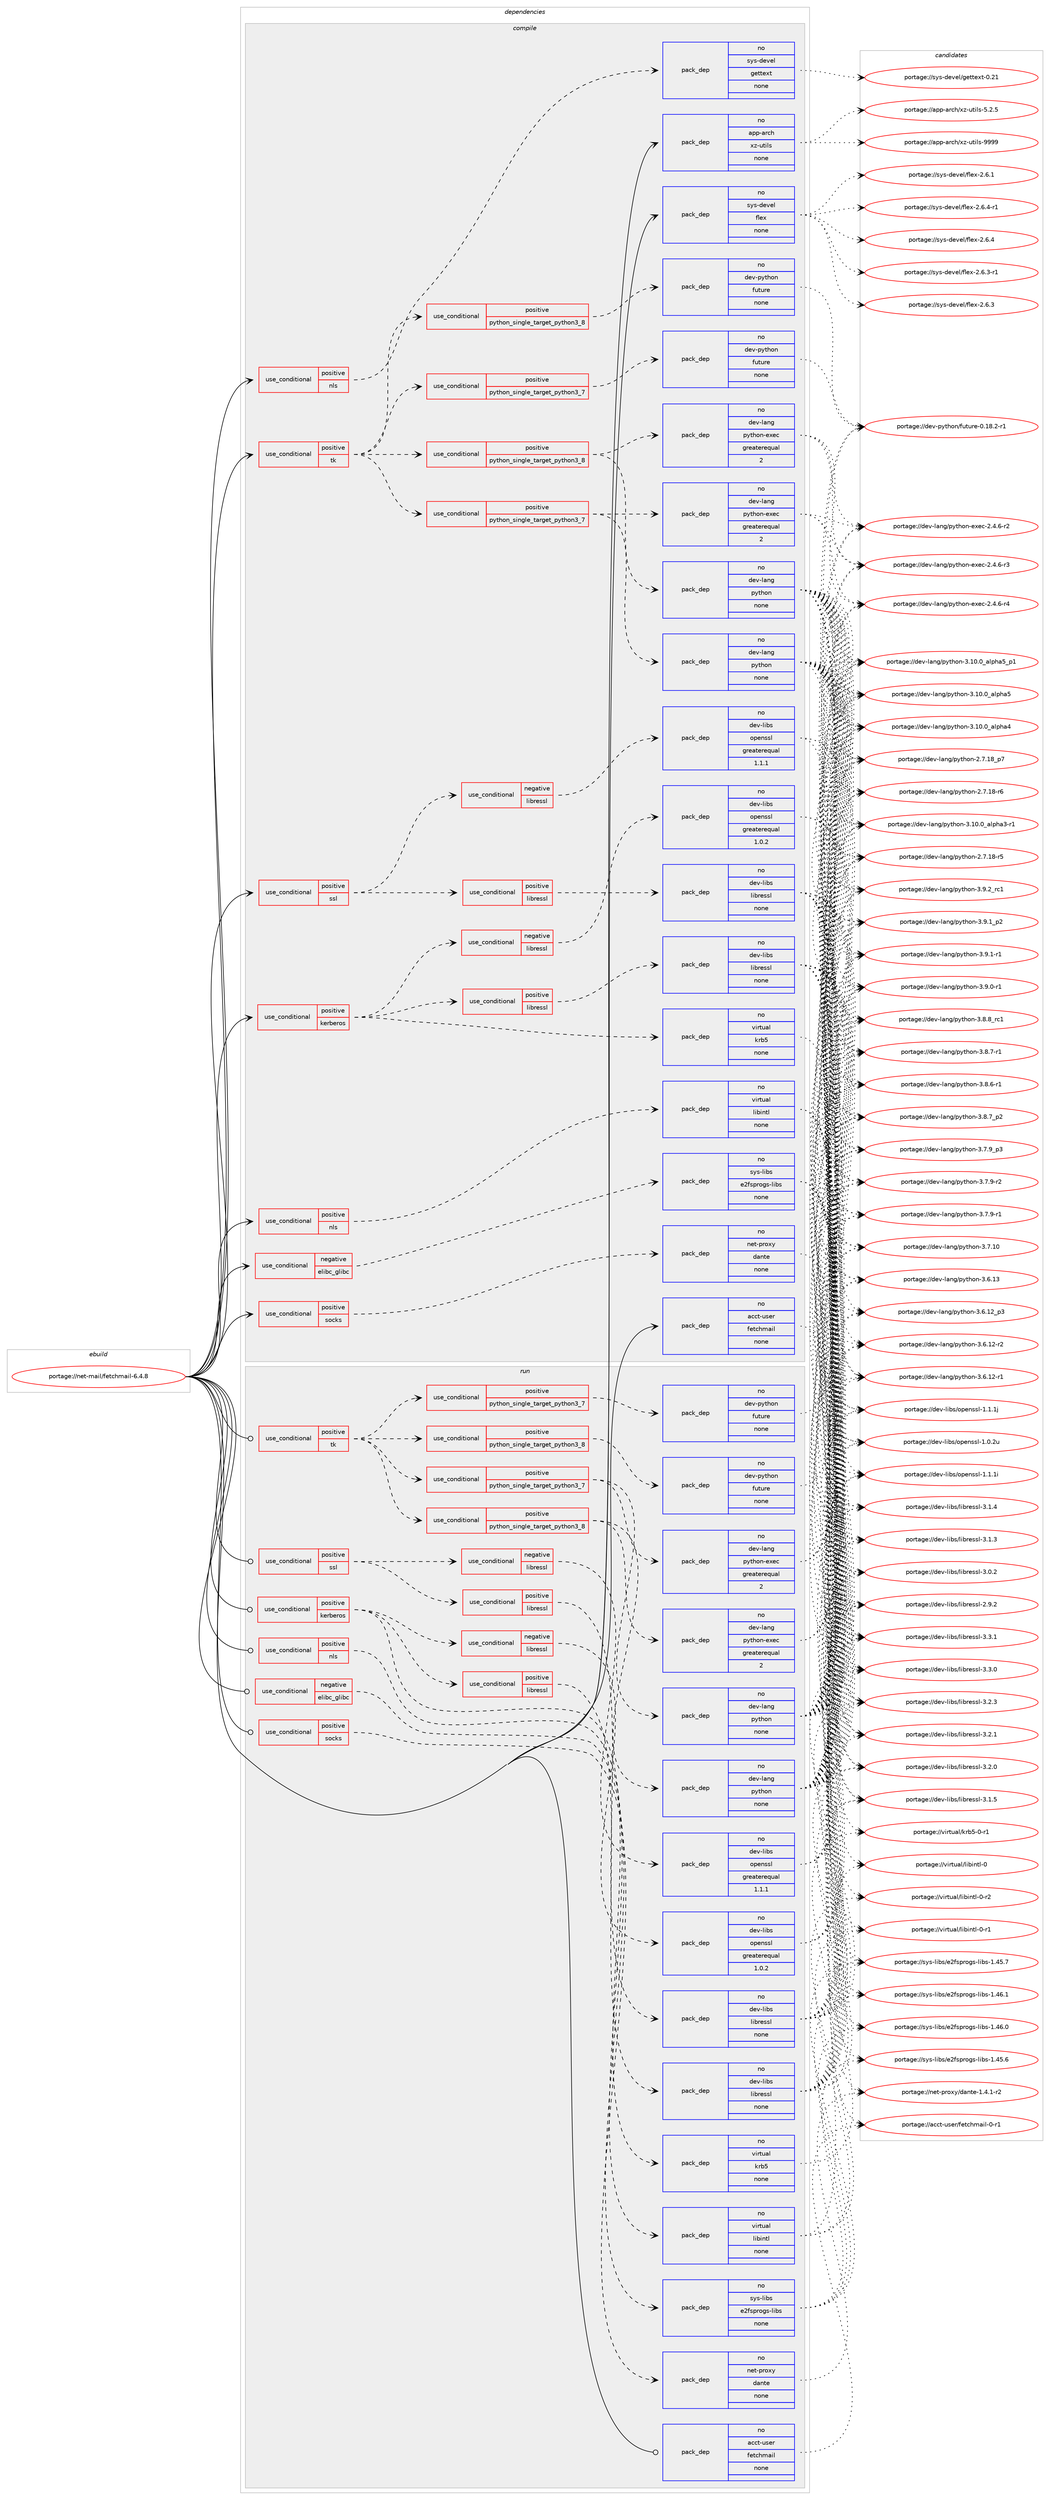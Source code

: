 digraph prolog {

# *************
# Graph options
# *************

newrank=true;
concentrate=true;
compound=true;
graph [rankdir=LR,fontname=Helvetica,fontsize=10,ranksep=1.5];#, ranksep=2.5, nodesep=0.2];
edge  [arrowhead=vee];
node  [fontname=Helvetica,fontsize=10];

# **********
# The ebuild
# **********

subgraph cluster_leftcol {
color=gray;
rank=same;
label=<<i>ebuild</i>>;
id [label="portage://net-mail/fetchmail-6.4.8", color=red, width=4, href="../net-mail/fetchmail-6.4.8.svg"];
}

# ****************
# The dependencies
# ****************

subgraph cluster_midcol {
color=gray;
label=<<i>dependencies</i>>;
subgraph cluster_compile {
fillcolor="#eeeeee";
style=filled;
label=<<i>compile</i>>;
subgraph cond3668 {
dependency13206 [label=<<TABLE BORDER="0" CELLBORDER="1" CELLSPACING="0" CELLPADDING="4"><TR><TD ROWSPAN="3" CELLPADDING="10">use_conditional</TD></TR><TR><TD>negative</TD></TR><TR><TD>elibc_glibc</TD></TR></TABLE>>, shape=none, color=red];
subgraph pack9403 {
dependency13207 [label=<<TABLE BORDER="0" CELLBORDER="1" CELLSPACING="0" CELLPADDING="4" WIDTH="220"><TR><TD ROWSPAN="6" CELLPADDING="30">pack_dep</TD></TR><TR><TD WIDTH="110">no</TD></TR><TR><TD>sys-libs</TD></TR><TR><TD>e2fsprogs-libs</TD></TR><TR><TD>none</TD></TR><TR><TD></TD></TR></TABLE>>, shape=none, color=blue];
}
dependency13206:e -> dependency13207:w [weight=20,style="dashed",arrowhead="vee"];
}
id:e -> dependency13206:w [weight=20,style="solid",arrowhead="vee"];
subgraph cond3669 {
dependency13208 [label=<<TABLE BORDER="0" CELLBORDER="1" CELLSPACING="0" CELLPADDING="4"><TR><TD ROWSPAN="3" CELLPADDING="10">use_conditional</TD></TR><TR><TD>positive</TD></TR><TR><TD>kerberos</TD></TR></TABLE>>, shape=none, color=red];
subgraph pack9404 {
dependency13209 [label=<<TABLE BORDER="0" CELLBORDER="1" CELLSPACING="0" CELLPADDING="4" WIDTH="220"><TR><TD ROWSPAN="6" CELLPADDING="30">pack_dep</TD></TR><TR><TD WIDTH="110">no</TD></TR><TR><TD>virtual</TD></TR><TR><TD>krb5</TD></TR><TR><TD>none</TD></TR><TR><TD></TD></TR></TABLE>>, shape=none, color=blue];
}
dependency13208:e -> dependency13209:w [weight=20,style="dashed",arrowhead="vee"];
subgraph cond3670 {
dependency13210 [label=<<TABLE BORDER="0" CELLBORDER="1" CELLSPACING="0" CELLPADDING="4"><TR><TD ROWSPAN="3" CELLPADDING="10">use_conditional</TD></TR><TR><TD>negative</TD></TR><TR><TD>libressl</TD></TR></TABLE>>, shape=none, color=red];
subgraph pack9405 {
dependency13211 [label=<<TABLE BORDER="0" CELLBORDER="1" CELLSPACING="0" CELLPADDING="4" WIDTH="220"><TR><TD ROWSPAN="6" CELLPADDING="30">pack_dep</TD></TR><TR><TD WIDTH="110">no</TD></TR><TR><TD>dev-libs</TD></TR><TR><TD>openssl</TD></TR><TR><TD>greaterequal</TD></TR><TR><TD>1.0.2</TD></TR></TABLE>>, shape=none, color=blue];
}
dependency13210:e -> dependency13211:w [weight=20,style="dashed",arrowhead="vee"];
}
dependency13208:e -> dependency13210:w [weight=20,style="dashed",arrowhead="vee"];
subgraph cond3671 {
dependency13212 [label=<<TABLE BORDER="0" CELLBORDER="1" CELLSPACING="0" CELLPADDING="4"><TR><TD ROWSPAN="3" CELLPADDING="10">use_conditional</TD></TR><TR><TD>positive</TD></TR><TR><TD>libressl</TD></TR></TABLE>>, shape=none, color=red];
subgraph pack9406 {
dependency13213 [label=<<TABLE BORDER="0" CELLBORDER="1" CELLSPACING="0" CELLPADDING="4" WIDTH="220"><TR><TD ROWSPAN="6" CELLPADDING="30">pack_dep</TD></TR><TR><TD WIDTH="110">no</TD></TR><TR><TD>dev-libs</TD></TR><TR><TD>libressl</TD></TR><TR><TD>none</TD></TR><TR><TD></TD></TR></TABLE>>, shape=none, color=blue];
}
dependency13212:e -> dependency13213:w [weight=20,style="dashed",arrowhead="vee"];
}
dependency13208:e -> dependency13212:w [weight=20,style="dashed",arrowhead="vee"];
}
id:e -> dependency13208:w [weight=20,style="solid",arrowhead="vee"];
subgraph cond3672 {
dependency13214 [label=<<TABLE BORDER="0" CELLBORDER="1" CELLSPACING="0" CELLPADDING="4"><TR><TD ROWSPAN="3" CELLPADDING="10">use_conditional</TD></TR><TR><TD>positive</TD></TR><TR><TD>nls</TD></TR></TABLE>>, shape=none, color=red];
subgraph pack9407 {
dependency13215 [label=<<TABLE BORDER="0" CELLBORDER="1" CELLSPACING="0" CELLPADDING="4" WIDTH="220"><TR><TD ROWSPAN="6" CELLPADDING="30">pack_dep</TD></TR><TR><TD WIDTH="110">no</TD></TR><TR><TD>sys-devel</TD></TR><TR><TD>gettext</TD></TR><TR><TD>none</TD></TR><TR><TD></TD></TR></TABLE>>, shape=none, color=blue];
}
dependency13214:e -> dependency13215:w [weight=20,style="dashed",arrowhead="vee"];
}
id:e -> dependency13214:w [weight=20,style="solid",arrowhead="vee"];
subgraph cond3673 {
dependency13216 [label=<<TABLE BORDER="0" CELLBORDER="1" CELLSPACING="0" CELLPADDING="4"><TR><TD ROWSPAN="3" CELLPADDING="10">use_conditional</TD></TR><TR><TD>positive</TD></TR><TR><TD>nls</TD></TR></TABLE>>, shape=none, color=red];
subgraph pack9408 {
dependency13217 [label=<<TABLE BORDER="0" CELLBORDER="1" CELLSPACING="0" CELLPADDING="4" WIDTH="220"><TR><TD ROWSPAN="6" CELLPADDING="30">pack_dep</TD></TR><TR><TD WIDTH="110">no</TD></TR><TR><TD>virtual</TD></TR><TR><TD>libintl</TD></TR><TR><TD>none</TD></TR><TR><TD></TD></TR></TABLE>>, shape=none, color=blue];
}
dependency13216:e -> dependency13217:w [weight=20,style="dashed",arrowhead="vee"];
}
id:e -> dependency13216:w [weight=20,style="solid",arrowhead="vee"];
subgraph cond3674 {
dependency13218 [label=<<TABLE BORDER="0" CELLBORDER="1" CELLSPACING="0" CELLPADDING="4"><TR><TD ROWSPAN="3" CELLPADDING="10">use_conditional</TD></TR><TR><TD>positive</TD></TR><TR><TD>socks</TD></TR></TABLE>>, shape=none, color=red];
subgraph pack9409 {
dependency13219 [label=<<TABLE BORDER="0" CELLBORDER="1" CELLSPACING="0" CELLPADDING="4" WIDTH="220"><TR><TD ROWSPAN="6" CELLPADDING="30">pack_dep</TD></TR><TR><TD WIDTH="110">no</TD></TR><TR><TD>net-proxy</TD></TR><TR><TD>dante</TD></TR><TR><TD>none</TD></TR><TR><TD></TD></TR></TABLE>>, shape=none, color=blue];
}
dependency13218:e -> dependency13219:w [weight=20,style="dashed",arrowhead="vee"];
}
id:e -> dependency13218:w [weight=20,style="solid",arrowhead="vee"];
subgraph cond3675 {
dependency13220 [label=<<TABLE BORDER="0" CELLBORDER="1" CELLSPACING="0" CELLPADDING="4"><TR><TD ROWSPAN="3" CELLPADDING="10">use_conditional</TD></TR><TR><TD>positive</TD></TR><TR><TD>ssl</TD></TR></TABLE>>, shape=none, color=red];
subgraph cond3676 {
dependency13221 [label=<<TABLE BORDER="0" CELLBORDER="1" CELLSPACING="0" CELLPADDING="4"><TR><TD ROWSPAN="3" CELLPADDING="10">use_conditional</TD></TR><TR><TD>negative</TD></TR><TR><TD>libressl</TD></TR></TABLE>>, shape=none, color=red];
subgraph pack9410 {
dependency13222 [label=<<TABLE BORDER="0" CELLBORDER="1" CELLSPACING="0" CELLPADDING="4" WIDTH="220"><TR><TD ROWSPAN="6" CELLPADDING="30">pack_dep</TD></TR><TR><TD WIDTH="110">no</TD></TR><TR><TD>dev-libs</TD></TR><TR><TD>openssl</TD></TR><TR><TD>greaterequal</TD></TR><TR><TD>1.1.1</TD></TR></TABLE>>, shape=none, color=blue];
}
dependency13221:e -> dependency13222:w [weight=20,style="dashed",arrowhead="vee"];
}
dependency13220:e -> dependency13221:w [weight=20,style="dashed",arrowhead="vee"];
subgraph cond3677 {
dependency13223 [label=<<TABLE BORDER="0" CELLBORDER="1" CELLSPACING="0" CELLPADDING="4"><TR><TD ROWSPAN="3" CELLPADDING="10">use_conditional</TD></TR><TR><TD>positive</TD></TR><TR><TD>libressl</TD></TR></TABLE>>, shape=none, color=red];
subgraph pack9411 {
dependency13224 [label=<<TABLE BORDER="0" CELLBORDER="1" CELLSPACING="0" CELLPADDING="4" WIDTH="220"><TR><TD ROWSPAN="6" CELLPADDING="30">pack_dep</TD></TR><TR><TD WIDTH="110">no</TD></TR><TR><TD>dev-libs</TD></TR><TR><TD>libressl</TD></TR><TR><TD>none</TD></TR><TR><TD></TD></TR></TABLE>>, shape=none, color=blue];
}
dependency13223:e -> dependency13224:w [weight=20,style="dashed",arrowhead="vee"];
}
dependency13220:e -> dependency13223:w [weight=20,style="dashed",arrowhead="vee"];
}
id:e -> dependency13220:w [weight=20,style="solid",arrowhead="vee"];
subgraph cond3678 {
dependency13225 [label=<<TABLE BORDER="0" CELLBORDER="1" CELLSPACING="0" CELLPADDING="4"><TR><TD ROWSPAN="3" CELLPADDING="10">use_conditional</TD></TR><TR><TD>positive</TD></TR><TR><TD>tk</TD></TR></TABLE>>, shape=none, color=red];
subgraph cond3679 {
dependency13226 [label=<<TABLE BORDER="0" CELLBORDER="1" CELLSPACING="0" CELLPADDING="4"><TR><TD ROWSPAN="3" CELLPADDING="10">use_conditional</TD></TR><TR><TD>positive</TD></TR><TR><TD>python_single_target_python3_7</TD></TR></TABLE>>, shape=none, color=red];
subgraph pack9412 {
dependency13227 [label=<<TABLE BORDER="0" CELLBORDER="1" CELLSPACING="0" CELLPADDING="4" WIDTH="220"><TR><TD ROWSPAN="6" CELLPADDING="30">pack_dep</TD></TR><TR><TD WIDTH="110">no</TD></TR><TR><TD>dev-lang</TD></TR><TR><TD>python</TD></TR><TR><TD>none</TD></TR><TR><TD></TD></TR></TABLE>>, shape=none, color=blue];
}
dependency13226:e -> dependency13227:w [weight=20,style="dashed",arrowhead="vee"];
subgraph pack9413 {
dependency13228 [label=<<TABLE BORDER="0" CELLBORDER="1" CELLSPACING="0" CELLPADDING="4" WIDTH="220"><TR><TD ROWSPAN="6" CELLPADDING="30">pack_dep</TD></TR><TR><TD WIDTH="110">no</TD></TR><TR><TD>dev-lang</TD></TR><TR><TD>python-exec</TD></TR><TR><TD>greaterequal</TD></TR><TR><TD>2</TD></TR></TABLE>>, shape=none, color=blue];
}
dependency13226:e -> dependency13228:w [weight=20,style="dashed",arrowhead="vee"];
}
dependency13225:e -> dependency13226:w [weight=20,style="dashed",arrowhead="vee"];
subgraph cond3680 {
dependency13229 [label=<<TABLE BORDER="0" CELLBORDER="1" CELLSPACING="0" CELLPADDING="4"><TR><TD ROWSPAN="3" CELLPADDING="10">use_conditional</TD></TR><TR><TD>positive</TD></TR><TR><TD>python_single_target_python3_8</TD></TR></TABLE>>, shape=none, color=red];
subgraph pack9414 {
dependency13230 [label=<<TABLE BORDER="0" CELLBORDER="1" CELLSPACING="0" CELLPADDING="4" WIDTH="220"><TR><TD ROWSPAN="6" CELLPADDING="30">pack_dep</TD></TR><TR><TD WIDTH="110">no</TD></TR><TR><TD>dev-lang</TD></TR><TR><TD>python</TD></TR><TR><TD>none</TD></TR><TR><TD></TD></TR></TABLE>>, shape=none, color=blue];
}
dependency13229:e -> dependency13230:w [weight=20,style="dashed",arrowhead="vee"];
subgraph pack9415 {
dependency13231 [label=<<TABLE BORDER="0" CELLBORDER="1" CELLSPACING="0" CELLPADDING="4" WIDTH="220"><TR><TD ROWSPAN="6" CELLPADDING="30">pack_dep</TD></TR><TR><TD WIDTH="110">no</TD></TR><TR><TD>dev-lang</TD></TR><TR><TD>python-exec</TD></TR><TR><TD>greaterequal</TD></TR><TR><TD>2</TD></TR></TABLE>>, shape=none, color=blue];
}
dependency13229:e -> dependency13231:w [weight=20,style="dashed",arrowhead="vee"];
}
dependency13225:e -> dependency13229:w [weight=20,style="dashed",arrowhead="vee"];
subgraph cond3681 {
dependency13232 [label=<<TABLE BORDER="0" CELLBORDER="1" CELLSPACING="0" CELLPADDING="4"><TR><TD ROWSPAN="3" CELLPADDING="10">use_conditional</TD></TR><TR><TD>positive</TD></TR><TR><TD>python_single_target_python3_7</TD></TR></TABLE>>, shape=none, color=red];
subgraph pack9416 {
dependency13233 [label=<<TABLE BORDER="0" CELLBORDER="1" CELLSPACING="0" CELLPADDING="4" WIDTH="220"><TR><TD ROWSPAN="6" CELLPADDING="30">pack_dep</TD></TR><TR><TD WIDTH="110">no</TD></TR><TR><TD>dev-python</TD></TR><TR><TD>future</TD></TR><TR><TD>none</TD></TR><TR><TD></TD></TR></TABLE>>, shape=none, color=blue];
}
dependency13232:e -> dependency13233:w [weight=20,style="dashed",arrowhead="vee"];
}
dependency13225:e -> dependency13232:w [weight=20,style="dashed",arrowhead="vee"];
subgraph cond3682 {
dependency13234 [label=<<TABLE BORDER="0" CELLBORDER="1" CELLSPACING="0" CELLPADDING="4"><TR><TD ROWSPAN="3" CELLPADDING="10">use_conditional</TD></TR><TR><TD>positive</TD></TR><TR><TD>python_single_target_python3_8</TD></TR></TABLE>>, shape=none, color=red];
subgraph pack9417 {
dependency13235 [label=<<TABLE BORDER="0" CELLBORDER="1" CELLSPACING="0" CELLPADDING="4" WIDTH="220"><TR><TD ROWSPAN="6" CELLPADDING="30">pack_dep</TD></TR><TR><TD WIDTH="110">no</TD></TR><TR><TD>dev-python</TD></TR><TR><TD>future</TD></TR><TR><TD>none</TD></TR><TR><TD></TD></TR></TABLE>>, shape=none, color=blue];
}
dependency13234:e -> dependency13235:w [weight=20,style="dashed",arrowhead="vee"];
}
dependency13225:e -> dependency13234:w [weight=20,style="dashed",arrowhead="vee"];
}
id:e -> dependency13225:w [weight=20,style="solid",arrowhead="vee"];
subgraph pack9418 {
dependency13236 [label=<<TABLE BORDER="0" CELLBORDER="1" CELLSPACING="0" CELLPADDING="4" WIDTH="220"><TR><TD ROWSPAN="6" CELLPADDING="30">pack_dep</TD></TR><TR><TD WIDTH="110">no</TD></TR><TR><TD>acct-user</TD></TR><TR><TD>fetchmail</TD></TR><TR><TD>none</TD></TR><TR><TD></TD></TR></TABLE>>, shape=none, color=blue];
}
id:e -> dependency13236:w [weight=20,style="solid",arrowhead="vee"];
subgraph pack9419 {
dependency13237 [label=<<TABLE BORDER="0" CELLBORDER="1" CELLSPACING="0" CELLPADDING="4" WIDTH="220"><TR><TD ROWSPAN="6" CELLPADDING="30">pack_dep</TD></TR><TR><TD WIDTH="110">no</TD></TR><TR><TD>app-arch</TD></TR><TR><TD>xz-utils</TD></TR><TR><TD>none</TD></TR><TR><TD></TD></TR></TABLE>>, shape=none, color=blue];
}
id:e -> dependency13237:w [weight=20,style="solid",arrowhead="vee"];
subgraph pack9420 {
dependency13238 [label=<<TABLE BORDER="0" CELLBORDER="1" CELLSPACING="0" CELLPADDING="4" WIDTH="220"><TR><TD ROWSPAN="6" CELLPADDING="30">pack_dep</TD></TR><TR><TD WIDTH="110">no</TD></TR><TR><TD>sys-devel</TD></TR><TR><TD>flex</TD></TR><TR><TD>none</TD></TR><TR><TD></TD></TR></TABLE>>, shape=none, color=blue];
}
id:e -> dependency13238:w [weight=20,style="solid",arrowhead="vee"];
}
subgraph cluster_compileandrun {
fillcolor="#eeeeee";
style=filled;
label=<<i>compile and run</i>>;
}
subgraph cluster_run {
fillcolor="#eeeeee";
style=filled;
label=<<i>run</i>>;
subgraph cond3683 {
dependency13239 [label=<<TABLE BORDER="0" CELLBORDER="1" CELLSPACING="0" CELLPADDING="4"><TR><TD ROWSPAN="3" CELLPADDING="10">use_conditional</TD></TR><TR><TD>negative</TD></TR><TR><TD>elibc_glibc</TD></TR></TABLE>>, shape=none, color=red];
subgraph pack9421 {
dependency13240 [label=<<TABLE BORDER="0" CELLBORDER="1" CELLSPACING="0" CELLPADDING="4" WIDTH="220"><TR><TD ROWSPAN="6" CELLPADDING="30">pack_dep</TD></TR><TR><TD WIDTH="110">no</TD></TR><TR><TD>sys-libs</TD></TR><TR><TD>e2fsprogs-libs</TD></TR><TR><TD>none</TD></TR><TR><TD></TD></TR></TABLE>>, shape=none, color=blue];
}
dependency13239:e -> dependency13240:w [weight=20,style="dashed",arrowhead="vee"];
}
id:e -> dependency13239:w [weight=20,style="solid",arrowhead="odot"];
subgraph cond3684 {
dependency13241 [label=<<TABLE BORDER="0" CELLBORDER="1" CELLSPACING="0" CELLPADDING="4"><TR><TD ROWSPAN="3" CELLPADDING="10">use_conditional</TD></TR><TR><TD>positive</TD></TR><TR><TD>kerberos</TD></TR></TABLE>>, shape=none, color=red];
subgraph pack9422 {
dependency13242 [label=<<TABLE BORDER="0" CELLBORDER="1" CELLSPACING="0" CELLPADDING="4" WIDTH="220"><TR><TD ROWSPAN="6" CELLPADDING="30">pack_dep</TD></TR><TR><TD WIDTH="110">no</TD></TR><TR><TD>virtual</TD></TR><TR><TD>krb5</TD></TR><TR><TD>none</TD></TR><TR><TD></TD></TR></TABLE>>, shape=none, color=blue];
}
dependency13241:e -> dependency13242:w [weight=20,style="dashed",arrowhead="vee"];
subgraph cond3685 {
dependency13243 [label=<<TABLE BORDER="0" CELLBORDER="1" CELLSPACING="0" CELLPADDING="4"><TR><TD ROWSPAN="3" CELLPADDING="10">use_conditional</TD></TR><TR><TD>negative</TD></TR><TR><TD>libressl</TD></TR></TABLE>>, shape=none, color=red];
subgraph pack9423 {
dependency13244 [label=<<TABLE BORDER="0" CELLBORDER="1" CELLSPACING="0" CELLPADDING="4" WIDTH="220"><TR><TD ROWSPAN="6" CELLPADDING="30">pack_dep</TD></TR><TR><TD WIDTH="110">no</TD></TR><TR><TD>dev-libs</TD></TR><TR><TD>openssl</TD></TR><TR><TD>greaterequal</TD></TR><TR><TD>1.0.2</TD></TR></TABLE>>, shape=none, color=blue];
}
dependency13243:e -> dependency13244:w [weight=20,style="dashed",arrowhead="vee"];
}
dependency13241:e -> dependency13243:w [weight=20,style="dashed",arrowhead="vee"];
subgraph cond3686 {
dependency13245 [label=<<TABLE BORDER="0" CELLBORDER="1" CELLSPACING="0" CELLPADDING="4"><TR><TD ROWSPAN="3" CELLPADDING="10">use_conditional</TD></TR><TR><TD>positive</TD></TR><TR><TD>libressl</TD></TR></TABLE>>, shape=none, color=red];
subgraph pack9424 {
dependency13246 [label=<<TABLE BORDER="0" CELLBORDER="1" CELLSPACING="0" CELLPADDING="4" WIDTH="220"><TR><TD ROWSPAN="6" CELLPADDING="30">pack_dep</TD></TR><TR><TD WIDTH="110">no</TD></TR><TR><TD>dev-libs</TD></TR><TR><TD>libressl</TD></TR><TR><TD>none</TD></TR><TR><TD></TD></TR></TABLE>>, shape=none, color=blue];
}
dependency13245:e -> dependency13246:w [weight=20,style="dashed",arrowhead="vee"];
}
dependency13241:e -> dependency13245:w [weight=20,style="dashed",arrowhead="vee"];
}
id:e -> dependency13241:w [weight=20,style="solid",arrowhead="odot"];
subgraph cond3687 {
dependency13247 [label=<<TABLE BORDER="0" CELLBORDER="1" CELLSPACING="0" CELLPADDING="4"><TR><TD ROWSPAN="3" CELLPADDING="10">use_conditional</TD></TR><TR><TD>positive</TD></TR><TR><TD>nls</TD></TR></TABLE>>, shape=none, color=red];
subgraph pack9425 {
dependency13248 [label=<<TABLE BORDER="0" CELLBORDER="1" CELLSPACING="0" CELLPADDING="4" WIDTH="220"><TR><TD ROWSPAN="6" CELLPADDING="30">pack_dep</TD></TR><TR><TD WIDTH="110">no</TD></TR><TR><TD>virtual</TD></TR><TR><TD>libintl</TD></TR><TR><TD>none</TD></TR><TR><TD></TD></TR></TABLE>>, shape=none, color=blue];
}
dependency13247:e -> dependency13248:w [weight=20,style="dashed",arrowhead="vee"];
}
id:e -> dependency13247:w [weight=20,style="solid",arrowhead="odot"];
subgraph cond3688 {
dependency13249 [label=<<TABLE BORDER="0" CELLBORDER="1" CELLSPACING="0" CELLPADDING="4"><TR><TD ROWSPAN="3" CELLPADDING="10">use_conditional</TD></TR><TR><TD>positive</TD></TR><TR><TD>socks</TD></TR></TABLE>>, shape=none, color=red];
subgraph pack9426 {
dependency13250 [label=<<TABLE BORDER="0" CELLBORDER="1" CELLSPACING="0" CELLPADDING="4" WIDTH="220"><TR><TD ROWSPAN="6" CELLPADDING="30">pack_dep</TD></TR><TR><TD WIDTH="110">no</TD></TR><TR><TD>net-proxy</TD></TR><TR><TD>dante</TD></TR><TR><TD>none</TD></TR><TR><TD></TD></TR></TABLE>>, shape=none, color=blue];
}
dependency13249:e -> dependency13250:w [weight=20,style="dashed",arrowhead="vee"];
}
id:e -> dependency13249:w [weight=20,style="solid",arrowhead="odot"];
subgraph cond3689 {
dependency13251 [label=<<TABLE BORDER="0" CELLBORDER="1" CELLSPACING="0" CELLPADDING="4"><TR><TD ROWSPAN="3" CELLPADDING="10">use_conditional</TD></TR><TR><TD>positive</TD></TR><TR><TD>ssl</TD></TR></TABLE>>, shape=none, color=red];
subgraph cond3690 {
dependency13252 [label=<<TABLE BORDER="0" CELLBORDER="1" CELLSPACING="0" CELLPADDING="4"><TR><TD ROWSPAN="3" CELLPADDING="10">use_conditional</TD></TR><TR><TD>negative</TD></TR><TR><TD>libressl</TD></TR></TABLE>>, shape=none, color=red];
subgraph pack9427 {
dependency13253 [label=<<TABLE BORDER="0" CELLBORDER="1" CELLSPACING="0" CELLPADDING="4" WIDTH="220"><TR><TD ROWSPAN="6" CELLPADDING="30">pack_dep</TD></TR><TR><TD WIDTH="110">no</TD></TR><TR><TD>dev-libs</TD></TR><TR><TD>openssl</TD></TR><TR><TD>greaterequal</TD></TR><TR><TD>1.1.1</TD></TR></TABLE>>, shape=none, color=blue];
}
dependency13252:e -> dependency13253:w [weight=20,style="dashed",arrowhead="vee"];
}
dependency13251:e -> dependency13252:w [weight=20,style="dashed",arrowhead="vee"];
subgraph cond3691 {
dependency13254 [label=<<TABLE BORDER="0" CELLBORDER="1" CELLSPACING="0" CELLPADDING="4"><TR><TD ROWSPAN="3" CELLPADDING="10">use_conditional</TD></TR><TR><TD>positive</TD></TR><TR><TD>libressl</TD></TR></TABLE>>, shape=none, color=red];
subgraph pack9428 {
dependency13255 [label=<<TABLE BORDER="0" CELLBORDER="1" CELLSPACING="0" CELLPADDING="4" WIDTH="220"><TR><TD ROWSPAN="6" CELLPADDING="30">pack_dep</TD></TR><TR><TD WIDTH="110">no</TD></TR><TR><TD>dev-libs</TD></TR><TR><TD>libressl</TD></TR><TR><TD>none</TD></TR><TR><TD></TD></TR></TABLE>>, shape=none, color=blue];
}
dependency13254:e -> dependency13255:w [weight=20,style="dashed",arrowhead="vee"];
}
dependency13251:e -> dependency13254:w [weight=20,style="dashed",arrowhead="vee"];
}
id:e -> dependency13251:w [weight=20,style="solid",arrowhead="odot"];
subgraph cond3692 {
dependency13256 [label=<<TABLE BORDER="0" CELLBORDER="1" CELLSPACING="0" CELLPADDING="4"><TR><TD ROWSPAN="3" CELLPADDING="10">use_conditional</TD></TR><TR><TD>positive</TD></TR><TR><TD>tk</TD></TR></TABLE>>, shape=none, color=red];
subgraph cond3693 {
dependency13257 [label=<<TABLE BORDER="0" CELLBORDER="1" CELLSPACING="0" CELLPADDING="4"><TR><TD ROWSPAN="3" CELLPADDING="10">use_conditional</TD></TR><TR><TD>positive</TD></TR><TR><TD>python_single_target_python3_7</TD></TR></TABLE>>, shape=none, color=red];
subgraph pack9429 {
dependency13258 [label=<<TABLE BORDER="0" CELLBORDER="1" CELLSPACING="0" CELLPADDING="4" WIDTH="220"><TR><TD ROWSPAN="6" CELLPADDING="30">pack_dep</TD></TR><TR><TD WIDTH="110">no</TD></TR><TR><TD>dev-lang</TD></TR><TR><TD>python</TD></TR><TR><TD>none</TD></TR><TR><TD></TD></TR></TABLE>>, shape=none, color=blue];
}
dependency13257:e -> dependency13258:w [weight=20,style="dashed",arrowhead="vee"];
subgraph pack9430 {
dependency13259 [label=<<TABLE BORDER="0" CELLBORDER="1" CELLSPACING="0" CELLPADDING="4" WIDTH="220"><TR><TD ROWSPAN="6" CELLPADDING="30">pack_dep</TD></TR><TR><TD WIDTH="110">no</TD></TR><TR><TD>dev-lang</TD></TR><TR><TD>python-exec</TD></TR><TR><TD>greaterequal</TD></TR><TR><TD>2</TD></TR></TABLE>>, shape=none, color=blue];
}
dependency13257:e -> dependency13259:w [weight=20,style="dashed",arrowhead="vee"];
}
dependency13256:e -> dependency13257:w [weight=20,style="dashed",arrowhead="vee"];
subgraph cond3694 {
dependency13260 [label=<<TABLE BORDER="0" CELLBORDER="1" CELLSPACING="0" CELLPADDING="4"><TR><TD ROWSPAN="3" CELLPADDING="10">use_conditional</TD></TR><TR><TD>positive</TD></TR><TR><TD>python_single_target_python3_8</TD></TR></TABLE>>, shape=none, color=red];
subgraph pack9431 {
dependency13261 [label=<<TABLE BORDER="0" CELLBORDER="1" CELLSPACING="0" CELLPADDING="4" WIDTH="220"><TR><TD ROWSPAN="6" CELLPADDING="30">pack_dep</TD></TR><TR><TD WIDTH="110">no</TD></TR><TR><TD>dev-lang</TD></TR><TR><TD>python</TD></TR><TR><TD>none</TD></TR><TR><TD></TD></TR></TABLE>>, shape=none, color=blue];
}
dependency13260:e -> dependency13261:w [weight=20,style="dashed",arrowhead="vee"];
subgraph pack9432 {
dependency13262 [label=<<TABLE BORDER="0" CELLBORDER="1" CELLSPACING="0" CELLPADDING="4" WIDTH="220"><TR><TD ROWSPAN="6" CELLPADDING="30">pack_dep</TD></TR><TR><TD WIDTH="110">no</TD></TR><TR><TD>dev-lang</TD></TR><TR><TD>python-exec</TD></TR><TR><TD>greaterequal</TD></TR><TR><TD>2</TD></TR></TABLE>>, shape=none, color=blue];
}
dependency13260:e -> dependency13262:w [weight=20,style="dashed",arrowhead="vee"];
}
dependency13256:e -> dependency13260:w [weight=20,style="dashed",arrowhead="vee"];
subgraph cond3695 {
dependency13263 [label=<<TABLE BORDER="0" CELLBORDER="1" CELLSPACING="0" CELLPADDING="4"><TR><TD ROWSPAN="3" CELLPADDING="10">use_conditional</TD></TR><TR><TD>positive</TD></TR><TR><TD>python_single_target_python3_7</TD></TR></TABLE>>, shape=none, color=red];
subgraph pack9433 {
dependency13264 [label=<<TABLE BORDER="0" CELLBORDER="1" CELLSPACING="0" CELLPADDING="4" WIDTH="220"><TR><TD ROWSPAN="6" CELLPADDING="30">pack_dep</TD></TR><TR><TD WIDTH="110">no</TD></TR><TR><TD>dev-python</TD></TR><TR><TD>future</TD></TR><TR><TD>none</TD></TR><TR><TD></TD></TR></TABLE>>, shape=none, color=blue];
}
dependency13263:e -> dependency13264:w [weight=20,style="dashed",arrowhead="vee"];
}
dependency13256:e -> dependency13263:w [weight=20,style="dashed",arrowhead="vee"];
subgraph cond3696 {
dependency13265 [label=<<TABLE BORDER="0" CELLBORDER="1" CELLSPACING="0" CELLPADDING="4"><TR><TD ROWSPAN="3" CELLPADDING="10">use_conditional</TD></TR><TR><TD>positive</TD></TR><TR><TD>python_single_target_python3_8</TD></TR></TABLE>>, shape=none, color=red];
subgraph pack9434 {
dependency13266 [label=<<TABLE BORDER="0" CELLBORDER="1" CELLSPACING="0" CELLPADDING="4" WIDTH="220"><TR><TD ROWSPAN="6" CELLPADDING="30">pack_dep</TD></TR><TR><TD WIDTH="110">no</TD></TR><TR><TD>dev-python</TD></TR><TR><TD>future</TD></TR><TR><TD>none</TD></TR><TR><TD></TD></TR></TABLE>>, shape=none, color=blue];
}
dependency13265:e -> dependency13266:w [weight=20,style="dashed",arrowhead="vee"];
}
dependency13256:e -> dependency13265:w [weight=20,style="dashed",arrowhead="vee"];
}
id:e -> dependency13256:w [weight=20,style="solid",arrowhead="odot"];
subgraph pack9435 {
dependency13267 [label=<<TABLE BORDER="0" CELLBORDER="1" CELLSPACING="0" CELLPADDING="4" WIDTH="220"><TR><TD ROWSPAN="6" CELLPADDING="30">pack_dep</TD></TR><TR><TD WIDTH="110">no</TD></TR><TR><TD>acct-user</TD></TR><TR><TD>fetchmail</TD></TR><TR><TD>none</TD></TR><TR><TD></TD></TR></TABLE>>, shape=none, color=blue];
}
id:e -> dependency13267:w [weight=20,style="solid",arrowhead="odot"];
}
}

# **************
# The candidates
# **************

subgraph cluster_choices {
rank=same;
color=gray;
label=<<i>candidates</i>>;

subgraph choice9403 {
color=black;
nodesep=1;
choice11512111545108105981154710150102115112114111103115451081059811545494652544649 [label="portage://sys-libs/e2fsprogs-libs-1.46.1", color=red, width=4,href="../sys-libs/e2fsprogs-libs-1.46.1.svg"];
choice11512111545108105981154710150102115112114111103115451081059811545494652544648 [label="portage://sys-libs/e2fsprogs-libs-1.46.0", color=red, width=4,href="../sys-libs/e2fsprogs-libs-1.46.0.svg"];
choice11512111545108105981154710150102115112114111103115451081059811545494652534655 [label="portage://sys-libs/e2fsprogs-libs-1.45.7", color=red, width=4,href="../sys-libs/e2fsprogs-libs-1.45.7.svg"];
choice11512111545108105981154710150102115112114111103115451081059811545494652534654 [label="portage://sys-libs/e2fsprogs-libs-1.45.6", color=red, width=4,href="../sys-libs/e2fsprogs-libs-1.45.6.svg"];
dependency13207:e -> choice11512111545108105981154710150102115112114111103115451081059811545494652544649:w [style=dotted,weight="100"];
dependency13207:e -> choice11512111545108105981154710150102115112114111103115451081059811545494652544648:w [style=dotted,weight="100"];
dependency13207:e -> choice11512111545108105981154710150102115112114111103115451081059811545494652534655:w [style=dotted,weight="100"];
dependency13207:e -> choice11512111545108105981154710150102115112114111103115451081059811545494652534654:w [style=dotted,weight="100"];
}
subgraph choice9404 {
color=black;
nodesep=1;
choice1181051141161179710847107114985345484511449 [label="portage://virtual/krb5-0-r1", color=red, width=4,href="../virtual/krb5-0-r1.svg"];
dependency13209:e -> choice1181051141161179710847107114985345484511449:w [style=dotted,weight="100"];
}
subgraph choice9405 {
color=black;
nodesep=1;
choice100101118451081059811547111112101110115115108454946494649106 [label="portage://dev-libs/openssl-1.1.1j", color=red, width=4,href="../dev-libs/openssl-1.1.1j.svg"];
choice100101118451081059811547111112101110115115108454946494649105 [label="portage://dev-libs/openssl-1.1.1i", color=red, width=4,href="../dev-libs/openssl-1.1.1i.svg"];
choice100101118451081059811547111112101110115115108454946484650117 [label="portage://dev-libs/openssl-1.0.2u", color=red, width=4,href="../dev-libs/openssl-1.0.2u.svg"];
dependency13211:e -> choice100101118451081059811547111112101110115115108454946494649106:w [style=dotted,weight="100"];
dependency13211:e -> choice100101118451081059811547111112101110115115108454946494649105:w [style=dotted,weight="100"];
dependency13211:e -> choice100101118451081059811547111112101110115115108454946484650117:w [style=dotted,weight="100"];
}
subgraph choice9406 {
color=black;
nodesep=1;
choice10010111845108105981154710810598114101115115108455146514649 [label="portage://dev-libs/libressl-3.3.1", color=red, width=4,href="../dev-libs/libressl-3.3.1.svg"];
choice10010111845108105981154710810598114101115115108455146514648 [label="portage://dev-libs/libressl-3.3.0", color=red, width=4,href="../dev-libs/libressl-3.3.0.svg"];
choice10010111845108105981154710810598114101115115108455146504651 [label="portage://dev-libs/libressl-3.2.3", color=red, width=4,href="../dev-libs/libressl-3.2.3.svg"];
choice10010111845108105981154710810598114101115115108455146504649 [label="portage://dev-libs/libressl-3.2.1", color=red, width=4,href="../dev-libs/libressl-3.2.1.svg"];
choice10010111845108105981154710810598114101115115108455146504648 [label="portage://dev-libs/libressl-3.2.0", color=red, width=4,href="../dev-libs/libressl-3.2.0.svg"];
choice10010111845108105981154710810598114101115115108455146494653 [label="portage://dev-libs/libressl-3.1.5", color=red, width=4,href="../dev-libs/libressl-3.1.5.svg"];
choice10010111845108105981154710810598114101115115108455146494652 [label="portage://dev-libs/libressl-3.1.4", color=red, width=4,href="../dev-libs/libressl-3.1.4.svg"];
choice10010111845108105981154710810598114101115115108455146494651 [label="portage://dev-libs/libressl-3.1.3", color=red, width=4,href="../dev-libs/libressl-3.1.3.svg"];
choice10010111845108105981154710810598114101115115108455146484650 [label="portage://dev-libs/libressl-3.0.2", color=red, width=4,href="../dev-libs/libressl-3.0.2.svg"];
choice10010111845108105981154710810598114101115115108455046574650 [label="portage://dev-libs/libressl-2.9.2", color=red, width=4,href="../dev-libs/libressl-2.9.2.svg"];
dependency13213:e -> choice10010111845108105981154710810598114101115115108455146514649:w [style=dotted,weight="100"];
dependency13213:e -> choice10010111845108105981154710810598114101115115108455146514648:w [style=dotted,weight="100"];
dependency13213:e -> choice10010111845108105981154710810598114101115115108455146504651:w [style=dotted,weight="100"];
dependency13213:e -> choice10010111845108105981154710810598114101115115108455146504649:w [style=dotted,weight="100"];
dependency13213:e -> choice10010111845108105981154710810598114101115115108455146504648:w [style=dotted,weight="100"];
dependency13213:e -> choice10010111845108105981154710810598114101115115108455146494653:w [style=dotted,weight="100"];
dependency13213:e -> choice10010111845108105981154710810598114101115115108455146494652:w [style=dotted,weight="100"];
dependency13213:e -> choice10010111845108105981154710810598114101115115108455146494651:w [style=dotted,weight="100"];
dependency13213:e -> choice10010111845108105981154710810598114101115115108455146484650:w [style=dotted,weight="100"];
dependency13213:e -> choice10010111845108105981154710810598114101115115108455046574650:w [style=dotted,weight="100"];
}
subgraph choice9407 {
color=black;
nodesep=1;
choice11512111545100101118101108471031011161161011201164548465049 [label="portage://sys-devel/gettext-0.21", color=red, width=4,href="../sys-devel/gettext-0.21.svg"];
dependency13215:e -> choice11512111545100101118101108471031011161161011201164548465049:w [style=dotted,weight="100"];
}
subgraph choice9408 {
color=black;
nodesep=1;
choice11810511411611797108471081059810511011610845484511450 [label="portage://virtual/libintl-0-r2", color=red, width=4,href="../virtual/libintl-0-r2.svg"];
choice11810511411611797108471081059810511011610845484511449 [label="portage://virtual/libintl-0-r1", color=red, width=4,href="../virtual/libintl-0-r1.svg"];
choice1181051141161179710847108105981051101161084548 [label="portage://virtual/libintl-0", color=red, width=4,href="../virtual/libintl-0.svg"];
dependency13217:e -> choice11810511411611797108471081059810511011610845484511450:w [style=dotted,weight="100"];
dependency13217:e -> choice11810511411611797108471081059810511011610845484511449:w [style=dotted,weight="100"];
dependency13217:e -> choice1181051141161179710847108105981051101161084548:w [style=dotted,weight="100"];
}
subgraph choice9409 {
color=black;
nodesep=1;
choice1101011164511211411112012147100971101161014549465246494511450 [label="portage://net-proxy/dante-1.4.1-r2", color=red, width=4,href="../net-proxy/dante-1.4.1-r2.svg"];
dependency13219:e -> choice1101011164511211411112012147100971101161014549465246494511450:w [style=dotted,weight="100"];
}
subgraph choice9410 {
color=black;
nodesep=1;
choice100101118451081059811547111112101110115115108454946494649106 [label="portage://dev-libs/openssl-1.1.1j", color=red, width=4,href="../dev-libs/openssl-1.1.1j.svg"];
choice100101118451081059811547111112101110115115108454946494649105 [label="portage://dev-libs/openssl-1.1.1i", color=red, width=4,href="../dev-libs/openssl-1.1.1i.svg"];
choice100101118451081059811547111112101110115115108454946484650117 [label="portage://dev-libs/openssl-1.0.2u", color=red, width=4,href="../dev-libs/openssl-1.0.2u.svg"];
dependency13222:e -> choice100101118451081059811547111112101110115115108454946494649106:w [style=dotted,weight="100"];
dependency13222:e -> choice100101118451081059811547111112101110115115108454946494649105:w [style=dotted,weight="100"];
dependency13222:e -> choice100101118451081059811547111112101110115115108454946484650117:w [style=dotted,weight="100"];
}
subgraph choice9411 {
color=black;
nodesep=1;
choice10010111845108105981154710810598114101115115108455146514649 [label="portage://dev-libs/libressl-3.3.1", color=red, width=4,href="../dev-libs/libressl-3.3.1.svg"];
choice10010111845108105981154710810598114101115115108455146514648 [label="portage://dev-libs/libressl-3.3.0", color=red, width=4,href="../dev-libs/libressl-3.3.0.svg"];
choice10010111845108105981154710810598114101115115108455146504651 [label="portage://dev-libs/libressl-3.2.3", color=red, width=4,href="../dev-libs/libressl-3.2.3.svg"];
choice10010111845108105981154710810598114101115115108455146504649 [label="portage://dev-libs/libressl-3.2.1", color=red, width=4,href="../dev-libs/libressl-3.2.1.svg"];
choice10010111845108105981154710810598114101115115108455146504648 [label="portage://dev-libs/libressl-3.2.0", color=red, width=4,href="../dev-libs/libressl-3.2.0.svg"];
choice10010111845108105981154710810598114101115115108455146494653 [label="portage://dev-libs/libressl-3.1.5", color=red, width=4,href="../dev-libs/libressl-3.1.5.svg"];
choice10010111845108105981154710810598114101115115108455146494652 [label="portage://dev-libs/libressl-3.1.4", color=red, width=4,href="../dev-libs/libressl-3.1.4.svg"];
choice10010111845108105981154710810598114101115115108455146494651 [label="portage://dev-libs/libressl-3.1.3", color=red, width=4,href="../dev-libs/libressl-3.1.3.svg"];
choice10010111845108105981154710810598114101115115108455146484650 [label="portage://dev-libs/libressl-3.0.2", color=red, width=4,href="../dev-libs/libressl-3.0.2.svg"];
choice10010111845108105981154710810598114101115115108455046574650 [label="portage://dev-libs/libressl-2.9.2", color=red, width=4,href="../dev-libs/libressl-2.9.2.svg"];
dependency13224:e -> choice10010111845108105981154710810598114101115115108455146514649:w [style=dotted,weight="100"];
dependency13224:e -> choice10010111845108105981154710810598114101115115108455146514648:w [style=dotted,weight="100"];
dependency13224:e -> choice10010111845108105981154710810598114101115115108455146504651:w [style=dotted,weight="100"];
dependency13224:e -> choice10010111845108105981154710810598114101115115108455146504649:w [style=dotted,weight="100"];
dependency13224:e -> choice10010111845108105981154710810598114101115115108455146504648:w [style=dotted,weight="100"];
dependency13224:e -> choice10010111845108105981154710810598114101115115108455146494653:w [style=dotted,weight="100"];
dependency13224:e -> choice10010111845108105981154710810598114101115115108455146494652:w [style=dotted,weight="100"];
dependency13224:e -> choice10010111845108105981154710810598114101115115108455146494651:w [style=dotted,weight="100"];
dependency13224:e -> choice10010111845108105981154710810598114101115115108455146484650:w [style=dotted,weight="100"];
dependency13224:e -> choice10010111845108105981154710810598114101115115108455046574650:w [style=dotted,weight="100"];
}
subgraph choice9412 {
color=black;
nodesep=1;
choice100101118451089711010347112121116104111110455146574650951149949 [label="portage://dev-lang/python-3.9.2_rc1", color=red, width=4,href="../dev-lang/python-3.9.2_rc1.svg"];
choice1001011184510897110103471121211161041111104551465746499511250 [label="portage://dev-lang/python-3.9.1_p2", color=red, width=4,href="../dev-lang/python-3.9.1_p2.svg"];
choice1001011184510897110103471121211161041111104551465746494511449 [label="portage://dev-lang/python-3.9.1-r1", color=red, width=4,href="../dev-lang/python-3.9.1-r1.svg"];
choice1001011184510897110103471121211161041111104551465746484511449 [label="portage://dev-lang/python-3.9.0-r1", color=red, width=4,href="../dev-lang/python-3.9.0-r1.svg"];
choice100101118451089711010347112121116104111110455146564656951149949 [label="portage://dev-lang/python-3.8.8_rc1", color=red, width=4,href="../dev-lang/python-3.8.8_rc1.svg"];
choice1001011184510897110103471121211161041111104551465646559511250 [label="portage://dev-lang/python-3.8.7_p2", color=red, width=4,href="../dev-lang/python-3.8.7_p2.svg"];
choice1001011184510897110103471121211161041111104551465646554511449 [label="portage://dev-lang/python-3.8.7-r1", color=red, width=4,href="../dev-lang/python-3.8.7-r1.svg"];
choice1001011184510897110103471121211161041111104551465646544511449 [label="portage://dev-lang/python-3.8.6-r1", color=red, width=4,href="../dev-lang/python-3.8.6-r1.svg"];
choice1001011184510897110103471121211161041111104551465546579511251 [label="portage://dev-lang/python-3.7.9_p3", color=red, width=4,href="../dev-lang/python-3.7.9_p3.svg"];
choice1001011184510897110103471121211161041111104551465546574511450 [label="portage://dev-lang/python-3.7.9-r2", color=red, width=4,href="../dev-lang/python-3.7.9-r2.svg"];
choice1001011184510897110103471121211161041111104551465546574511449 [label="portage://dev-lang/python-3.7.9-r1", color=red, width=4,href="../dev-lang/python-3.7.9-r1.svg"];
choice10010111845108971101034711212111610411111045514655464948 [label="portage://dev-lang/python-3.7.10", color=red, width=4,href="../dev-lang/python-3.7.10.svg"];
choice10010111845108971101034711212111610411111045514654464951 [label="portage://dev-lang/python-3.6.13", color=red, width=4,href="../dev-lang/python-3.6.13.svg"];
choice100101118451089711010347112121116104111110455146544649509511251 [label="portage://dev-lang/python-3.6.12_p3", color=red, width=4,href="../dev-lang/python-3.6.12_p3.svg"];
choice100101118451089711010347112121116104111110455146544649504511450 [label="portage://dev-lang/python-3.6.12-r2", color=red, width=4,href="../dev-lang/python-3.6.12-r2.svg"];
choice100101118451089711010347112121116104111110455146544649504511449 [label="portage://dev-lang/python-3.6.12-r1", color=red, width=4,href="../dev-lang/python-3.6.12-r1.svg"];
choice10010111845108971101034711212111610411111045514649484648959710811210497539511249 [label="portage://dev-lang/python-3.10.0_alpha5_p1", color=red, width=4,href="../dev-lang/python-3.10.0_alpha5_p1.svg"];
choice1001011184510897110103471121211161041111104551464948464895971081121049753 [label="portage://dev-lang/python-3.10.0_alpha5", color=red, width=4,href="../dev-lang/python-3.10.0_alpha5.svg"];
choice1001011184510897110103471121211161041111104551464948464895971081121049752 [label="portage://dev-lang/python-3.10.0_alpha4", color=red, width=4,href="../dev-lang/python-3.10.0_alpha4.svg"];
choice10010111845108971101034711212111610411111045514649484648959710811210497514511449 [label="portage://dev-lang/python-3.10.0_alpha3-r1", color=red, width=4,href="../dev-lang/python-3.10.0_alpha3-r1.svg"];
choice100101118451089711010347112121116104111110455046554649569511255 [label="portage://dev-lang/python-2.7.18_p7", color=red, width=4,href="../dev-lang/python-2.7.18_p7.svg"];
choice100101118451089711010347112121116104111110455046554649564511454 [label="portage://dev-lang/python-2.7.18-r6", color=red, width=4,href="../dev-lang/python-2.7.18-r6.svg"];
choice100101118451089711010347112121116104111110455046554649564511453 [label="portage://dev-lang/python-2.7.18-r5", color=red, width=4,href="../dev-lang/python-2.7.18-r5.svg"];
dependency13227:e -> choice100101118451089711010347112121116104111110455146574650951149949:w [style=dotted,weight="100"];
dependency13227:e -> choice1001011184510897110103471121211161041111104551465746499511250:w [style=dotted,weight="100"];
dependency13227:e -> choice1001011184510897110103471121211161041111104551465746494511449:w [style=dotted,weight="100"];
dependency13227:e -> choice1001011184510897110103471121211161041111104551465746484511449:w [style=dotted,weight="100"];
dependency13227:e -> choice100101118451089711010347112121116104111110455146564656951149949:w [style=dotted,weight="100"];
dependency13227:e -> choice1001011184510897110103471121211161041111104551465646559511250:w [style=dotted,weight="100"];
dependency13227:e -> choice1001011184510897110103471121211161041111104551465646554511449:w [style=dotted,weight="100"];
dependency13227:e -> choice1001011184510897110103471121211161041111104551465646544511449:w [style=dotted,weight="100"];
dependency13227:e -> choice1001011184510897110103471121211161041111104551465546579511251:w [style=dotted,weight="100"];
dependency13227:e -> choice1001011184510897110103471121211161041111104551465546574511450:w [style=dotted,weight="100"];
dependency13227:e -> choice1001011184510897110103471121211161041111104551465546574511449:w [style=dotted,weight="100"];
dependency13227:e -> choice10010111845108971101034711212111610411111045514655464948:w [style=dotted,weight="100"];
dependency13227:e -> choice10010111845108971101034711212111610411111045514654464951:w [style=dotted,weight="100"];
dependency13227:e -> choice100101118451089711010347112121116104111110455146544649509511251:w [style=dotted,weight="100"];
dependency13227:e -> choice100101118451089711010347112121116104111110455146544649504511450:w [style=dotted,weight="100"];
dependency13227:e -> choice100101118451089711010347112121116104111110455146544649504511449:w [style=dotted,weight="100"];
dependency13227:e -> choice10010111845108971101034711212111610411111045514649484648959710811210497539511249:w [style=dotted,weight="100"];
dependency13227:e -> choice1001011184510897110103471121211161041111104551464948464895971081121049753:w [style=dotted,weight="100"];
dependency13227:e -> choice1001011184510897110103471121211161041111104551464948464895971081121049752:w [style=dotted,weight="100"];
dependency13227:e -> choice10010111845108971101034711212111610411111045514649484648959710811210497514511449:w [style=dotted,weight="100"];
dependency13227:e -> choice100101118451089711010347112121116104111110455046554649569511255:w [style=dotted,weight="100"];
dependency13227:e -> choice100101118451089711010347112121116104111110455046554649564511454:w [style=dotted,weight="100"];
dependency13227:e -> choice100101118451089711010347112121116104111110455046554649564511453:w [style=dotted,weight="100"];
}
subgraph choice9413 {
color=black;
nodesep=1;
choice10010111845108971101034711212111610411111045101120101994550465246544511452 [label="portage://dev-lang/python-exec-2.4.6-r4", color=red, width=4,href="../dev-lang/python-exec-2.4.6-r4.svg"];
choice10010111845108971101034711212111610411111045101120101994550465246544511451 [label="portage://dev-lang/python-exec-2.4.6-r3", color=red, width=4,href="../dev-lang/python-exec-2.4.6-r3.svg"];
choice10010111845108971101034711212111610411111045101120101994550465246544511450 [label="portage://dev-lang/python-exec-2.4.6-r2", color=red, width=4,href="../dev-lang/python-exec-2.4.6-r2.svg"];
dependency13228:e -> choice10010111845108971101034711212111610411111045101120101994550465246544511452:w [style=dotted,weight="100"];
dependency13228:e -> choice10010111845108971101034711212111610411111045101120101994550465246544511451:w [style=dotted,weight="100"];
dependency13228:e -> choice10010111845108971101034711212111610411111045101120101994550465246544511450:w [style=dotted,weight="100"];
}
subgraph choice9414 {
color=black;
nodesep=1;
choice100101118451089711010347112121116104111110455146574650951149949 [label="portage://dev-lang/python-3.9.2_rc1", color=red, width=4,href="../dev-lang/python-3.9.2_rc1.svg"];
choice1001011184510897110103471121211161041111104551465746499511250 [label="portage://dev-lang/python-3.9.1_p2", color=red, width=4,href="../dev-lang/python-3.9.1_p2.svg"];
choice1001011184510897110103471121211161041111104551465746494511449 [label="portage://dev-lang/python-3.9.1-r1", color=red, width=4,href="../dev-lang/python-3.9.1-r1.svg"];
choice1001011184510897110103471121211161041111104551465746484511449 [label="portage://dev-lang/python-3.9.0-r1", color=red, width=4,href="../dev-lang/python-3.9.0-r1.svg"];
choice100101118451089711010347112121116104111110455146564656951149949 [label="portage://dev-lang/python-3.8.8_rc1", color=red, width=4,href="../dev-lang/python-3.8.8_rc1.svg"];
choice1001011184510897110103471121211161041111104551465646559511250 [label="portage://dev-lang/python-3.8.7_p2", color=red, width=4,href="../dev-lang/python-3.8.7_p2.svg"];
choice1001011184510897110103471121211161041111104551465646554511449 [label="portage://dev-lang/python-3.8.7-r1", color=red, width=4,href="../dev-lang/python-3.8.7-r1.svg"];
choice1001011184510897110103471121211161041111104551465646544511449 [label="portage://dev-lang/python-3.8.6-r1", color=red, width=4,href="../dev-lang/python-3.8.6-r1.svg"];
choice1001011184510897110103471121211161041111104551465546579511251 [label="portage://dev-lang/python-3.7.9_p3", color=red, width=4,href="../dev-lang/python-3.7.9_p3.svg"];
choice1001011184510897110103471121211161041111104551465546574511450 [label="portage://dev-lang/python-3.7.9-r2", color=red, width=4,href="../dev-lang/python-3.7.9-r2.svg"];
choice1001011184510897110103471121211161041111104551465546574511449 [label="portage://dev-lang/python-3.7.9-r1", color=red, width=4,href="../dev-lang/python-3.7.9-r1.svg"];
choice10010111845108971101034711212111610411111045514655464948 [label="portage://dev-lang/python-3.7.10", color=red, width=4,href="../dev-lang/python-3.7.10.svg"];
choice10010111845108971101034711212111610411111045514654464951 [label="portage://dev-lang/python-3.6.13", color=red, width=4,href="../dev-lang/python-3.6.13.svg"];
choice100101118451089711010347112121116104111110455146544649509511251 [label="portage://dev-lang/python-3.6.12_p3", color=red, width=4,href="../dev-lang/python-3.6.12_p3.svg"];
choice100101118451089711010347112121116104111110455146544649504511450 [label="portage://dev-lang/python-3.6.12-r2", color=red, width=4,href="../dev-lang/python-3.6.12-r2.svg"];
choice100101118451089711010347112121116104111110455146544649504511449 [label="portage://dev-lang/python-3.6.12-r1", color=red, width=4,href="../dev-lang/python-3.6.12-r1.svg"];
choice10010111845108971101034711212111610411111045514649484648959710811210497539511249 [label="portage://dev-lang/python-3.10.0_alpha5_p1", color=red, width=4,href="../dev-lang/python-3.10.0_alpha5_p1.svg"];
choice1001011184510897110103471121211161041111104551464948464895971081121049753 [label="portage://dev-lang/python-3.10.0_alpha5", color=red, width=4,href="../dev-lang/python-3.10.0_alpha5.svg"];
choice1001011184510897110103471121211161041111104551464948464895971081121049752 [label="portage://dev-lang/python-3.10.0_alpha4", color=red, width=4,href="../dev-lang/python-3.10.0_alpha4.svg"];
choice10010111845108971101034711212111610411111045514649484648959710811210497514511449 [label="portage://dev-lang/python-3.10.0_alpha3-r1", color=red, width=4,href="../dev-lang/python-3.10.0_alpha3-r1.svg"];
choice100101118451089711010347112121116104111110455046554649569511255 [label="portage://dev-lang/python-2.7.18_p7", color=red, width=4,href="../dev-lang/python-2.7.18_p7.svg"];
choice100101118451089711010347112121116104111110455046554649564511454 [label="portage://dev-lang/python-2.7.18-r6", color=red, width=4,href="../dev-lang/python-2.7.18-r6.svg"];
choice100101118451089711010347112121116104111110455046554649564511453 [label="portage://dev-lang/python-2.7.18-r5", color=red, width=4,href="../dev-lang/python-2.7.18-r5.svg"];
dependency13230:e -> choice100101118451089711010347112121116104111110455146574650951149949:w [style=dotted,weight="100"];
dependency13230:e -> choice1001011184510897110103471121211161041111104551465746499511250:w [style=dotted,weight="100"];
dependency13230:e -> choice1001011184510897110103471121211161041111104551465746494511449:w [style=dotted,weight="100"];
dependency13230:e -> choice1001011184510897110103471121211161041111104551465746484511449:w [style=dotted,weight="100"];
dependency13230:e -> choice100101118451089711010347112121116104111110455146564656951149949:w [style=dotted,weight="100"];
dependency13230:e -> choice1001011184510897110103471121211161041111104551465646559511250:w [style=dotted,weight="100"];
dependency13230:e -> choice1001011184510897110103471121211161041111104551465646554511449:w [style=dotted,weight="100"];
dependency13230:e -> choice1001011184510897110103471121211161041111104551465646544511449:w [style=dotted,weight="100"];
dependency13230:e -> choice1001011184510897110103471121211161041111104551465546579511251:w [style=dotted,weight="100"];
dependency13230:e -> choice1001011184510897110103471121211161041111104551465546574511450:w [style=dotted,weight="100"];
dependency13230:e -> choice1001011184510897110103471121211161041111104551465546574511449:w [style=dotted,weight="100"];
dependency13230:e -> choice10010111845108971101034711212111610411111045514655464948:w [style=dotted,weight="100"];
dependency13230:e -> choice10010111845108971101034711212111610411111045514654464951:w [style=dotted,weight="100"];
dependency13230:e -> choice100101118451089711010347112121116104111110455146544649509511251:w [style=dotted,weight="100"];
dependency13230:e -> choice100101118451089711010347112121116104111110455146544649504511450:w [style=dotted,weight="100"];
dependency13230:e -> choice100101118451089711010347112121116104111110455146544649504511449:w [style=dotted,weight="100"];
dependency13230:e -> choice10010111845108971101034711212111610411111045514649484648959710811210497539511249:w [style=dotted,weight="100"];
dependency13230:e -> choice1001011184510897110103471121211161041111104551464948464895971081121049753:w [style=dotted,weight="100"];
dependency13230:e -> choice1001011184510897110103471121211161041111104551464948464895971081121049752:w [style=dotted,weight="100"];
dependency13230:e -> choice10010111845108971101034711212111610411111045514649484648959710811210497514511449:w [style=dotted,weight="100"];
dependency13230:e -> choice100101118451089711010347112121116104111110455046554649569511255:w [style=dotted,weight="100"];
dependency13230:e -> choice100101118451089711010347112121116104111110455046554649564511454:w [style=dotted,weight="100"];
dependency13230:e -> choice100101118451089711010347112121116104111110455046554649564511453:w [style=dotted,weight="100"];
}
subgraph choice9415 {
color=black;
nodesep=1;
choice10010111845108971101034711212111610411111045101120101994550465246544511452 [label="portage://dev-lang/python-exec-2.4.6-r4", color=red, width=4,href="../dev-lang/python-exec-2.4.6-r4.svg"];
choice10010111845108971101034711212111610411111045101120101994550465246544511451 [label="portage://dev-lang/python-exec-2.4.6-r3", color=red, width=4,href="../dev-lang/python-exec-2.4.6-r3.svg"];
choice10010111845108971101034711212111610411111045101120101994550465246544511450 [label="portage://dev-lang/python-exec-2.4.6-r2", color=red, width=4,href="../dev-lang/python-exec-2.4.6-r2.svg"];
dependency13231:e -> choice10010111845108971101034711212111610411111045101120101994550465246544511452:w [style=dotted,weight="100"];
dependency13231:e -> choice10010111845108971101034711212111610411111045101120101994550465246544511451:w [style=dotted,weight="100"];
dependency13231:e -> choice10010111845108971101034711212111610411111045101120101994550465246544511450:w [style=dotted,weight="100"];
}
subgraph choice9416 {
color=black;
nodesep=1;
choice1001011184511212111610411111047102117116117114101454846495646504511449 [label="portage://dev-python/future-0.18.2-r1", color=red, width=4,href="../dev-python/future-0.18.2-r1.svg"];
dependency13233:e -> choice1001011184511212111610411111047102117116117114101454846495646504511449:w [style=dotted,weight="100"];
}
subgraph choice9417 {
color=black;
nodesep=1;
choice1001011184511212111610411111047102117116117114101454846495646504511449 [label="portage://dev-python/future-0.18.2-r1", color=red, width=4,href="../dev-python/future-0.18.2-r1.svg"];
dependency13235:e -> choice1001011184511212111610411111047102117116117114101454846495646504511449:w [style=dotted,weight="100"];
}
subgraph choice9418 {
color=black;
nodesep=1;
choice9799991164511711510111447102101116991041099710510845484511449 [label="portage://acct-user/fetchmail-0-r1", color=red, width=4,href="../acct-user/fetchmail-0-r1.svg"];
dependency13236:e -> choice9799991164511711510111447102101116991041099710510845484511449:w [style=dotted,weight="100"];
}
subgraph choice9419 {
color=black;
nodesep=1;
choice9711211245971149910447120122451171161051081154557575757 [label="portage://app-arch/xz-utils-9999", color=red, width=4,href="../app-arch/xz-utils-9999.svg"];
choice971121124597114991044712012245117116105108115455346504653 [label="portage://app-arch/xz-utils-5.2.5", color=red, width=4,href="../app-arch/xz-utils-5.2.5.svg"];
dependency13237:e -> choice9711211245971149910447120122451171161051081154557575757:w [style=dotted,weight="100"];
dependency13237:e -> choice971121124597114991044712012245117116105108115455346504653:w [style=dotted,weight="100"];
}
subgraph choice9420 {
color=black;
nodesep=1;
choice11512111545100101118101108471021081011204550465446524511449 [label="portage://sys-devel/flex-2.6.4-r1", color=red, width=4,href="../sys-devel/flex-2.6.4-r1.svg"];
choice1151211154510010111810110847102108101120455046544652 [label="portage://sys-devel/flex-2.6.4", color=red, width=4,href="../sys-devel/flex-2.6.4.svg"];
choice11512111545100101118101108471021081011204550465446514511449 [label="portage://sys-devel/flex-2.6.3-r1", color=red, width=4,href="../sys-devel/flex-2.6.3-r1.svg"];
choice1151211154510010111810110847102108101120455046544651 [label="portage://sys-devel/flex-2.6.3", color=red, width=4,href="../sys-devel/flex-2.6.3.svg"];
choice1151211154510010111810110847102108101120455046544649 [label="portage://sys-devel/flex-2.6.1", color=red, width=4,href="../sys-devel/flex-2.6.1.svg"];
dependency13238:e -> choice11512111545100101118101108471021081011204550465446524511449:w [style=dotted,weight="100"];
dependency13238:e -> choice1151211154510010111810110847102108101120455046544652:w [style=dotted,weight="100"];
dependency13238:e -> choice11512111545100101118101108471021081011204550465446514511449:w [style=dotted,weight="100"];
dependency13238:e -> choice1151211154510010111810110847102108101120455046544651:w [style=dotted,weight="100"];
dependency13238:e -> choice1151211154510010111810110847102108101120455046544649:w [style=dotted,weight="100"];
}
subgraph choice9421 {
color=black;
nodesep=1;
choice11512111545108105981154710150102115112114111103115451081059811545494652544649 [label="portage://sys-libs/e2fsprogs-libs-1.46.1", color=red, width=4,href="../sys-libs/e2fsprogs-libs-1.46.1.svg"];
choice11512111545108105981154710150102115112114111103115451081059811545494652544648 [label="portage://sys-libs/e2fsprogs-libs-1.46.0", color=red, width=4,href="../sys-libs/e2fsprogs-libs-1.46.0.svg"];
choice11512111545108105981154710150102115112114111103115451081059811545494652534655 [label="portage://sys-libs/e2fsprogs-libs-1.45.7", color=red, width=4,href="../sys-libs/e2fsprogs-libs-1.45.7.svg"];
choice11512111545108105981154710150102115112114111103115451081059811545494652534654 [label="portage://sys-libs/e2fsprogs-libs-1.45.6", color=red, width=4,href="../sys-libs/e2fsprogs-libs-1.45.6.svg"];
dependency13240:e -> choice11512111545108105981154710150102115112114111103115451081059811545494652544649:w [style=dotted,weight="100"];
dependency13240:e -> choice11512111545108105981154710150102115112114111103115451081059811545494652544648:w [style=dotted,weight="100"];
dependency13240:e -> choice11512111545108105981154710150102115112114111103115451081059811545494652534655:w [style=dotted,weight="100"];
dependency13240:e -> choice11512111545108105981154710150102115112114111103115451081059811545494652534654:w [style=dotted,weight="100"];
}
subgraph choice9422 {
color=black;
nodesep=1;
choice1181051141161179710847107114985345484511449 [label="portage://virtual/krb5-0-r1", color=red, width=4,href="../virtual/krb5-0-r1.svg"];
dependency13242:e -> choice1181051141161179710847107114985345484511449:w [style=dotted,weight="100"];
}
subgraph choice9423 {
color=black;
nodesep=1;
choice100101118451081059811547111112101110115115108454946494649106 [label="portage://dev-libs/openssl-1.1.1j", color=red, width=4,href="../dev-libs/openssl-1.1.1j.svg"];
choice100101118451081059811547111112101110115115108454946494649105 [label="portage://dev-libs/openssl-1.1.1i", color=red, width=4,href="../dev-libs/openssl-1.1.1i.svg"];
choice100101118451081059811547111112101110115115108454946484650117 [label="portage://dev-libs/openssl-1.0.2u", color=red, width=4,href="../dev-libs/openssl-1.0.2u.svg"];
dependency13244:e -> choice100101118451081059811547111112101110115115108454946494649106:w [style=dotted,weight="100"];
dependency13244:e -> choice100101118451081059811547111112101110115115108454946494649105:w [style=dotted,weight="100"];
dependency13244:e -> choice100101118451081059811547111112101110115115108454946484650117:w [style=dotted,weight="100"];
}
subgraph choice9424 {
color=black;
nodesep=1;
choice10010111845108105981154710810598114101115115108455146514649 [label="portage://dev-libs/libressl-3.3.1", color=red, width=4,href="../dev-libs/libressl-3.3.1.svg"];
choice10010111845108105981154710810598114101115115108455146514648 [label="portage://dev-libs/libressl-3.3.0", color=red, width=4,href="../dev-libs/libressl-3.3.0.svg"];
choice10010111845108105981154710810598114101115115108455146504651 [label="portage://dev-libs/libressl-3.2.3", color=red, width=4,href="../dev-libs/libressl-3.2.3.svg"];
choice10010111845108105981154710810598114101115115108455146504649 [label="portage://dev-libs/libressl-3.2.1", color=red, width=4,href="../dev-libs/libressl-3.2.1.svg"];
choice10010111845108105981154710810598114101115115108455146504648 [label="portage://dev-libs/libressl-3.2.0", color=red, width=4,href="../dev-libs/libressl-3.2.0.svg"];
choice10010111845108105981154710810598114101115115108455146494653 [label="portage://dev-libs/libressl-3.1.5", color=red, width=4,href="../dev-libs/libressl-3.1.5.svg"];
choice10010111845108105981154710810598114101115115108455146494652 [label="portage://dev-libs/libressl-3.1.4", color=red, width=4,href="../dev-libs/libressl-3.1.4.svg"];
choice10010111845108105981154710810598114101115115108455146494651 [label="portage://dev-libs/libressl-3.1.3", color=red, width=4,href="../dev-libs/libressl-3.1.3.svg"];
choice10010111845108105981154710810598114101115115108455146484650 [label="portage://dev-libs/libressl-3.0.2", color=red, width=4,href="../dev-libs/libressl-3.0.2.svg"];
choice10010111845108105981154710810598114101115115108455046574650 [label="portage://dev-libs/libressl-2.9.2", color=red, width=4,href="../dev-libs/libressl-2.9.2.svg"];
dependency13246:e -> choice10010111845108105981154710810598114101115115108455146514649:w [style=dotted,weight="100"];
dependency13246:e -> choice10010111845108105981154710810598114101115115108455146514648:w [style=dotted,weight="100"];
dependency13246:e -> choice10010111845108105981154710810598114101115115108455146504651:w [style=dotted,weight="100"];
dependency13246:e -> choice10010111845108105981154710810598114101115115108455146504649:w [style=dotted,weight="100"];
dependency13246:e -> choice10010111845108105981154710810598114101115115108455146504648:w [style=dotted,weight="100"];
dependency13246:e -> choice10010111845108105981154710810598114101115115108455146494653:w [style=dotted,weight="100"];
dependency13246:e -> choice10010111845108105981154710810598114101115115108455146494652:w [style=dotted,weight="100"];
dependency13246:e -> choice10010111845108105981154710810598114101115115108455146494651:w [style=dotted,weight="100"];
dependency13246:e -> choice10010111845108105981154710810598114101115115108455146484650:w [style=dotted,weight="100"];
dependency13246:e -> choice10010111845108105981154710810598114101115115108455046574650:w [style=dotted,weight="100"];
}
subgraph choice9425 {
color=black;
nodesep=1;
choice11810511411611797108471081059810511011610845484511450 [label="portage://virtual/libintl-0-r2", color=red, width=4,href="../virtual/libintl-0-r2.svg"];
choice11810511411611797108471081059810511011610845484511449 [label="portage://virtual/libintl-0-r1", color=red, width=4,href="../virtual/libintl-0-r1.svg"];
choice1181051141161179710847108105981051101161084548 [label="portage://virtual/libintl-0", color=red, width=4,href="../virtual/libintl-0.svg"];
dependency13248:e -> choice11810511411611797108471081059810511011610845484511450:w [style=dotted,weight="100"];
dependency13248:e -> choice11810511411611797108471081059810511011610845484511449:w [style=dotted,weight="100"];
dependency13248:e -> choice1181051141161179710847108105981051101161084548:w [style=dotted,weight="100"];
}
subgraph choice9426 {
color=black;
nodesep=1;
choice1101011164511211411112012147100971101161014549465246494511450 [label="portage://net-proxy/dante-1.4.1-r2", color=red, width=4,href="../net-proxy/dante-1.4.1-r2.svg"];
dependency13250:e -> choice1101011164511211411112012147100971101161014549465246494511450:w [style=dotted,weight="100"];
}
subgraph choice9427 {
color=black;
nodesep=1;
choice100101118451081059811547111112101110115115108454946494649106 [label="portage://dev-libs/openssl-1.1.1j", color=red, width=4,href="../dev-libs/openssl-1.1.1j.svg"];
choice100101118451081059811547111112101110115115108454946494649105 [label="portage://dev-libs/openssl-1.1.1i", color=red, width=4,href="../dev-libs/openssl-1.1.1i.svg"];
choice100101118451081059811547111112101110115115108454946484650117 [label="portage://dev-libs/openssl-1.0.2u", color=red, width=4,href="../dev-libs/openssl-1.0.2u.svg"];
dependency13253:e -> choice100101118451081059811547111112101110115115108454946494649106:w [style=dotted,weight="100"];
dependency13253:e -> choice100101118451081059811547111112101110115115108454946494649105:w [style=dotted,weight="100"];
dependency13253:e -> choice100101118451081059811547111112101110115115108454946484650117:w [style=dotted,weight="100"];
}
subgraph choice9428 {
color=black;
nodesep=1;
choice10010111845108105981154710810598114101115115108455146514649 [label="portage://dev-libs/libressl-3.3.1", color=red, width=4,href="../dev-libs/libressl-3.3.1.svg"];
choice10010111845108105981154710810598114101115115108455146514648 [label="portage://dev-libs/libressl-3.3.0", color=red, width=4,href="../dev-libs/libressl-3.3.0.svg"];
choice10010111845108105981154710810598114101115115108455146504651 [label="portage://dev-libs/libressl-3.2.3", color=red, width=4,href="../dev-libs/libressl-3.2.3.svg"];
choice10010111845108105981154710810598114101115115108455146504649 [label="portage://dev-libs/libressl-3.2.1", color=red, width=4,href="../dev-libs/libressl-3.2.1.svg"];
choice10010111845108105981154710810598114101115115108455146504648 [label="portage://dev-libs/libressl-3.2.0", color=red, width=4,href="../dev-libs/libressl-3.2.0.svg"];
choice10010111845108105981154710810598114101115115108455146494653 [label="portage://dev-libs/libressl-3.1.5", color=red, width=4,href="../dev-libs/libressl-3.1.5.svg"];
choice10010111845108105981154710810598114101115115108455146494652 [label="portage://dev-libs/libressl-3.1.4", color=red, width=4,href="../dev-libs/libressl-3.1.4.svg"];
choice10010111845108105981154710810598114101115115108455146494651 [label="portage://dev-libs/libressl-3.1.3", color=red, width=4,href="../dev-libs/libressl-3.1.3.svg"];
choice10010111845108105981154710810598114101115115108455146484650 [label="portage://dev-libs/libressl-3.0.2", color=red, width=4,href="../dev-libs/libressl-3.0.2.svg"];
choice10010111845108105981154710810598114101115115108455046574650 [label="portage://dev-libs/libressl-2.9.2", color=red, width=4,href="../dev-libs/libressl-2.9.2.svg"];
dependency13255:e -> choice10010111845108105981154710810598114101115115108455146514649:w [style=dotted,weight="100"];
dependency13255:e -> choice10010111845108105981154710810598114101115115108455146514648:w [style=dotted,weight="100"];
dependency13255:e -> choice10010111845108105981154710810598114101115115108455146504651:w [style=dotted,weight="100"];
dependency13255:e -> choice10010111845108105981154710810598114101115115108455146504649:w [style=dotted,weight="100"];
dependency13255:e -> choice10010111845108105981154710810598114101115115108455146504648:w [style=dotted,weight="100"];
dependency13255:e -> choice10010111845108105981154710810598114101115115108455146494653:w [style=dotted,weight="100"];
dependency13255:e -> choice10010111845108105981154710810598114101115115108455146494652:w [style=dotted,weight="100"];
dependency13255:e -> choice10010111845108105981154710810598114101115115108455146494651:w [style=dotted,weight="100"];
dependency13255:e -> choice10010111845108105981154710810598114101115115108455146484650:w [style=dotted,weight="100"];
dependency13255:e -> choice10010111845108105981154710810598114101115115108455046574650:w [style=dotted,weight="100"];
}
subgraph choice9429 {
color=black;
nodesep=1;
choice100101118451089711010347112121116104111110455146574650951149949 [label="portage://dev-lang/python-3.9.2_rc1", color=red, width=4,href="../dev-lang/python-3.9.2_rc1.svg"];
choice1001011184510897110103471121211161041111104551465746499511250 [label="portage://dev-lang/python-3.9.1_p2", color=red, width=4,href="../dev-lang/python-3.9.1_p2.svg"];
choice1001011184510897110103471121211161041111104551465746494511449 [label="portage://dev-lang/python-3.9.1-r1", color=red, width=4,href="../dev-lang/python-3.9.1-r1.svg"];
choice1001011184510897110103471121211161041111104551465746484511449 [label="portage://dev-lang/python-3.9.0-r1", color=red, width=4,href="../dev-lang/python-3.9.0-r1.svg"];
choice100101118451089711010347112121116104111110455146564656951149949 [label="portage://dev-lang/python-3.8.8_rc1", color=red, width=4,href="../dev-lang/python-3.8.8_rc1.svg"];
choice1001011184510897110103471121211161041111104551465646559511250 [label="portage://dev-lang/python-3.8.7_p2", color=red, width=4,href="../dev-lang/python-3.8.7_p2.svg"];
choice1001011184510897110103471121211161041111104551465646554511449 [label="portage://dev-lang/python-3.8.7-r1", color=red, width=4,href="../dev-lang/python-3.8.7-r1.svg"];
choice1001011184510897110103471121211161041111104551465646544511449 [label="portage://dev-lang/python-3.8.6-r1", color=red, width=4,href="../dev-lang/python-3.8.6-r1.svg"];
choice1001011184510897110103471121211161041111104551465546579511251 [label="portage://dev-lang/python-3.7.9_p3", color=red, width=4,href="../dev-lang/python-3.7.9_p3.svg"];
choice1001011184510897110103471121211161041111104551465546574511450 [label="portage://dev-lang/python-3.7.9-r2", color=red, width=4,href="../dev-lang/python-3.7.9-r2.svg"];
choice1001011184510897110103471121211161041111104551465546574511449 [label="portage://dev-lang/python-3.7.9-r1", color=red, width=4,href="../dev-lang/python-3.7.9-r1.svg"];
choice10010111845108971101034711212111610411111045514655464948 [label="portage://dev-lang/python-3.7.10", color=red, width=4,href="../dev-lang/python-3.7.10.svg"];
choice10010111845108971101034711212111610411111045514654464951 [label="portage://dev-lang/python-3.6.13", color=red, width=4,href="../dev-lang/python-3.6.13.svg"];
choice100101118451089711010347112121116104111110455146544649509511251 [label="portage://dev-lang/python-3.6.12_p3", color=red, width=4,href="../dev-lang/python-3.6.12_p3.svg"];
choice100101118451089711010347112121116104111110455146544649504511450 [label="portage://dev-lang/python-3.6.12-r2", color=red, width=4,href="../dev-lang/python-3.6.12-r2.svg"];
choice100101118451089711010347112121116104111110455146544649504511449 [label="portage://dev-lang/python-3.6.12-r1", color=red, width=4,href="../dev-lang/python-3.6.12-r1.svg"];
choice10010111845108971101034711212111610411111045514649484648959710811210497539511249 [label="portage://dev-lang/python-3.10.0_alpha5_p1", color=red, width=4,href="../dev-lang/python-3.10.0_alpha5_p1.svg"];
choice1001011184510897110103471121211161041111104551464948464895971081121049753 [label="portage://dev-lang/python-3.10.0_alpha5", color=red, width=4,href="../dev-lang/python-3.10.0_alpha5.svg"];
choice1001011184510897110103471121211161041111104551464948464895971081121049752 [label="portage://dev-lang/python-3.10.0_alpha4", color=red, width=4,href="../dev-lang/python-3.10.0_alpha4.svg"];
choice10010111845108971101034711212111610411111045514649484648959710811210497514511449 [label="portage://dev-lang/python-3.10.0_alpha3-r1", color=red, width=4,href="../dev-lang/python-3.10.0_alpha3-r1.svg"];
choice100101118451089711010347112121116104111110455046554649569511255 [label="portage://dev-lang/python-2.7.18_p7", color=red, width=4,href="../dev-lang/python-2.7.18_p7.svg"];
choice100101118451089711010347112121116104111110455046554649564511454 [label="portage://dev-lang/python-2.7.18-r6", color=red, width=4,href="../dev-lang/python-2.7.18-r6.svg"];
choice100101118451089711010347112121116104111110455046554649564511453 [label="portage://dev-lang/python-2.7.18-r5", color=red, width=4,href="../dev-lang/python-2.7.18-r5.svg"];
dependency13258:e -> choice100101118451089711010347112121116104111110455146574650951149949:w [style=dotted,weight="100"];
dependency13258:e -> choice1001011184510897110103471121211161041111104551465746499511250:w [style=dotted,weight="100"];
dependency13258:e -> choice1001011184510897110103471121211161041111104551465746494511449:w [style=dotted,weight="100"];
dependency13258:e -> choice1001011184510897110103471121211161041111104551465746484511449:w [style=dotted,weight="100"];
dependency13258:e -> choice100101118451089711010347112121116104111110455146564656951149949:w [style=dotted,weight="100"];
dependency13258:e -> choice1001011184510897110103471121211161041111104551465646559511250:w [style=dotted,weight="100"];
dependency13258:e -> choice1001011184510897110103471121211161041111104551465646554511449:w [style=dotted,weight="100"];
dependency13258:e -> choice1001011184510897110103471121211161041111104551465646544511449:w [style=dotted,weight="100"];
dependency13258:e -> choice1001011184510897110103471121211161041111104551465546579511251:w [style=dotted,weight="100"];
dependency13258:e -> choice1001011184510897110103471121211161041111104551465546574511450:w [style=dotted,weight="100"];
dependency13258:e -> choice1001011184510897110103471121211161041111104551465546574511449:w [style=dotted,weight="100"];
dependency13258:e -> choice10010111845108971101034711212111610411111045514655464948:w [style=dotted,weight="100"];
dependency13258:e -> choice10010111845108971101034711212111610411111045514654464951:w [style=dotted,weight="100"];
dependency13258:e -> choice100101118451089711010347112121116104111110455146544649509511251:w [style=dotted,weight="100"];
dependency13258:e -> choice100101118451089711010347112121116104111110455146544649504511450:w [style=dotted,weight="100"];
dependency13258:e -> choice100101118451089711010347112121116104111110455146544649504511449:w [style=dotted,weight="100"];
dependency13258:e -> choice10010111845108971101034711212111610411111045514649484648959710811210497539511249:w [style=dotted,weight="100"];
dependency13258:e -> choice1001011184510897110103471121211161041111104551464948464895971081121049753:w [style=dotted,weight="100"];
dependency13258:e -> choice1001011184510897110103471121211161041111104551464948464895971081121049752:w [style=dotted,weight="100"];
dependency13258:e -> choice10010111845108971101034711212111610411111045514649484648959710811210497514511449:w [style=dotted,weight="100"];
dependency13258:e -> choice100101118451089711010347112121116104111110455046554649569511255:w [style=dotted,weight="100"];
dependency13258:e -> choice100101118451089711010347112121116104111110455046554649564511454:w [style=dotted,weight="100"];
dependency13258:e -> choice100101118451089711010347112121116104111110455046554649564511453:w [style=dotted,weight="100"];
}
subgraph choice9430 {
color=black;
nodesep=1;
choice10010111845108971101034711212111610411111045101120101994550465246544511452 [label="portage://dev-lang/python-exec-2.4.6-r4", color=red, width=4,href="../dev-lang/python-exec-2.4.6-r4.svg"];
choice10010111845108971101034711212111610411111045101120101994550465246544511451 [label="portage://dev-lang/python-exec-2.4.6-r3", color=red, width=4,href="../dev-lang/python-exec-2.4.6-r3.svg"];
choice10010111845108971101034711212111610411111045101120101994550465246544511450 [label="portage://dev-lang/python-exec-2.4.6-r2", color=red, width=4,href="../dev-lang/python-exec-2.4.6-r2.svg"];
dependency13259:e -> choice10010111845108971101034711212111610411111045101120101994550465246544511452:w [style=dotted,weight="100"];
dependency13259:e -> choice10010111845108971101034711212111610411111045101120101994550465246544511451:w [style=dotted,weight="100"];
dependency13259:e -> choice10010111845108971101034711212111610411111045101120101994550465246544511450:w [style=dotted,weight="100"];
}
subgraph choice9431 {
color=black;
nodesep=1;
choice100101118451089711010347112121116104111110455146574650951149949 [label="portage://dev-lang/python-3.9.2_rc1", color=red, width=4,href="../dev-lang/python-3.9.2_rc1.svg"];
choice1001011184510897110103471121211161041111104551465746499511250 [label="portage://dev-lang/python-3.9.1_p2", color=red, width=4,href="../dev-lang/python-3.9.1_p2.svg"];
choice1001011184510897110103471121211161041111104551465746494511449 [label="portage://dev-lang/python-3.9.1-r1", color=red, width=4,href="../dev-lang/python-3.9.1-r1.svg"];
choice1001011184510897110103471121211161041111104551465746484511449 [label="portage://dev-lang/python-3.9.0-r1", color=red, width=4,href="../dev-lang/python-3.9.0-r1.svg"];
choice100101118451089711010347112121116104111110455146564656951149949 [label="portage://dev-lang/python-3.8.8_rc1", color=red, width=4,href="../dev-lang/python-3.8.8_rc1.svg"];
choice1001011184510897110103471121211161041111104551465646559511250 [label="portage://dev-lang/python-3.8.7_p2", color=red, width=4,href="../dev-lang/python-3.8.7_p2.svg"];
choice1001011184510897110103471121211161041111104551465646554511449 [label="portage://dev-lang/python-3.8.7-r1", color=red, width=4,href="../dev-lang/python-3.8.7-r1.svg"];
choice1001011184510897110103471121211161041111104551465646544511449 [label="portage://dev-lang/python-3.8.6-r1", color=red, width=4,href="../dev-lang/python-3.8.6-r1.svg"];
choice1001011184510897110103471121211161041111104551465546579511251 [label="portage://dev-lang/python-3.7.9_p3", color=red, width=4,href="../dev-lang/python-3.7.9_p3.svg"];
choice1001011184510897110103471121211161041111104551465546574511450 [label="portage://dev-lang/python-3.7.9-r2", color=red, width=4,href="../dev-lang/python-3.7.9-r2.svg"];
choice1001011184510897110103471121211161041111104551465546574511449 [label="portage://dev-lang/python-3.7.9-r1", color=red, width=4,href="../dev-lang/python-3.7.9-r1.svg"];
choice10010111845108971101034711212111610411111045514655464948 [label="portage://dev-lang/python-3.7.10", color=red, width=4,href="../dev-lang/python-3.7.10.svg"];
choice10010111845108971101034711212111610411111045514654464951 [label="portage://dev-lang/python-3.6.13", color=red, width=4,href="../dev-lang/python-3.6.13.svg"];
choice100101118451089711010347112121116104111110455146544649509511251 [label="portage://dev-lang/python-3.6.12_p3", color=red, width=4,href="../dev-lang/python-3.6.12_p3.svg"];
choice100101118451089711010347112121116104111110455146544649504511450 [label="portage://dev-lang/python-3.6.12-r2", color=red, width=4,href="../dev-lang/python-3.6.12-r2.svg"];
choice100101118451089711010347112121116104111110455146544649504511449 [label="portage://dev-lang/python-3.6.12-r1", color=red, width=4,href="../dev-lang/python-3.6.12-r1.svg"];
choice10010111845108971101034711212111610411111045514649484648959710811210497539511249 [label="portage://dev-lang/python-3.10.0_alpha5_p1", color=red, width=4,href="../dev-lang/python-3.10.0_alpha5_p1.svg"];
choice1001011184510897110103471121211161041111104551464948464895971081121049753 [label="portage://dev-lang/python-3.10.0_alpha5", color=red, width=4,href="../dev-lang/python-3.10.0_alpha5.svg"];
choice1001011184510897110103471121211161041111104551464948464895971081121049752 [label="portage://dev-lang/python-3.10.0_alpha4", color=red, width=4,href="../dev-lang/python-3.10.0_alpha4.svg"];
choice10010111845108971101034711212111610411111045514649484648959710811210497514511449 [label="portage://dev-lang/python-3.10.0_alpha3-r1", color=red, width=4,href="../dev-lang/python-3.10.0_alpha3-r1.svg"];
choice100101118451089711010347112121116104111110455046554649569511255 [label="portage://dev-lang/python-2.7.18_p7", color=red, width=4,href="../dev-lang/python-2.7.18_p7.svg"];
choice100101118451089711010347112121116104111110455046554649564511454 [label="portage://dev-lang/python-2.7.18-r6", color=red, width=4,href="../dev-lang/python-2.7.18-r6.svg"];
choice100101118451089711010347112121116104111110455046554649564511453 [label="portage://dev-lang/python-2.7.18-r5", color=red, width=4,href="../dev-lang/python-2.7.18-r5.svg"];
dependency13261:e -> choice100101118451089711010347112121116104111110455146574650951149949:w [style=dotted,weight="100"];
dependency13261:e -> choice1001011184510897110103471121211161041111104551465746499511250:w [style=dotted,weight="100"];
dependency13261:e -> choice1001011184510897110103471121211161041111104551465746494511449:w [style=dotted,weight="100"];
dependency13261:e -> choice1001011184510897110103471121211161041111104551465746484511449:w [style=dotted,weight="100"];
dependency13261:e -> choice100101118451089711010347112121116104111110455146564656951149949:w [style=dotted,weight="100"];
dependency13261:e -> choice1001011184510897110103471121211161041111104551465646559511250:w [style=dotted,weight="100"];
dependency13261:e -> choice1001011184510897110103471121211161041111104551465646554511449:w [style=dotted,weight="100"];
dependency13261:e -> choice1001011184510897110103471121211161041111104551465646544511449:w [style=dotted,weight="100"];
dependency13261:e -> choice1001011184510897110103471121211161041111104551465546579511251:w [style=dotted,weight="100"];
dependency13261:e -> choice1001011184510897110103471121211161041111104551465546574511450:w [style=dotted,weight="100"];
dependency13261:e -> choice1001011184510897110103471121211161041111104551465546574511449:w [style=dotted,weight="100"];
dependency13261:e -> choice10010111845108971101034711212111610411111045514655464948:w [style=dotted,weight="100"];
dependency13261:e -> choice10010111845108971101034711212111610411111045514654464951:w [style=dotted,weight="100"];
dependency13261:e -> choice100101118451089711010347112121116104111110455146544649509511251:w [style=dotted,weight="100"];
dependency13261:e -> choice100101118451089711010347112121116104111110455146544649504511450:w [style=dotted,weight="100"];
dependency13261:e -> choice100101118451089711010347112121116104111110455146544649504511449:w [style=dotted,weight="100"];
dependency13261:e -> choice10010111845108971101034711212111610411111045514649484648959710811210497539511249:w [style=dotted,weight="100"];
dependency13261:e -> choice1001011184510897110103471121211161041111104551464948464895971081121049753:w [style=dotted,weight="100"];
dependency13261:e -> choice1001011184510897110103471121211161041111104551464948464895971081121049752:w [style=dotted,weight="100"];
dependency13261:e -> choice10010111845108971101034711212111610411111045514649484648959710811210497514511449:w [style=dotted,weight="100"];
dependency13261:e -> choice100101118451089711010347112121116104111110455046554649569511255:w [style=dotted,weight="100"];
dependency13261:e -> choice100101118451089711010347112121116104111110455046554649564511454:w [style=dotted,weight="100"];
dependency13261:e -> choice100101118451089711010347112121116104111110455046554649564511453:w [style=dotted,weight="100"];
}
subgraph choice9432 {
color=black;
nodesep=1;
choice10010111845108971101034711212111610411111045101120101994550465246544511452 [label="portage://dev-lang/python-exec-2.4.6-r4", color=red, width=4,href="../dev-lang/python-exec-2.4.6-r4.svg"];
choice10010111845108971101034711212111610411111045101120101994550465246544511451 [label="portage://dev-lang/python-exec-2.4.6-r3", color=red, width=4,href="../dev-lang/python-exec-2.4.6-r3.svg"];
choice10010111845108971101034711212111610411111045101120101994550465246544511450 [label="portage://dev-lang/python-exec-2.4.6-r2", color=red, width=4,href="../dev-lang/python-exec-2.4.6-r2.svg"];
dependency13262:e -> choice10010111845108971101034711212111610411111045101120101994550465246544511452:w [style=dotted,weight="100"];
dependency13262:e -> choice10010111845108971101034711212111610411111045101120101994550465246544511451:w [style=dotted,weight="100"];
dependency13262:e -> choice10010111845108971101034711212111610411111045101120101994550465246544511450:w [style=dotted,weight="100"];
}
subgraph choice9433 {
color=black;
nodesep=1;
choice1001011184511212111610411111047102117116117114101454846495646504511449 [label="portage://dev-python/future-0.18.2-r1", color=red, width=4,href="../dev-python/future-0.18.2-r1.svg"];
dependency13264:e -> choice1001011184511212111610411111047102117116117114101454846495646504511449:w [style=dotted,weight="100"];
}
subgraph choice9434 {
color=black;
nodesep=1;
choice1001011184511212111610411111047102117116117114101454846495646504511449 [label="portage://dev-python/future-0.18.2-r1", color=red, width=4,href="../dev-python/future-0.18.2-r1.svg"];
dependency13266:e -> choice1001011184511212111610411111047102117116117114101454846495646504511449:w [style=dotted,weight="100"];
}
subgraph choice9435 {
color=black;
nodesep=1;
choice9799991164511711510111447102101116991041099710510845484511449 [label="portage://acct-user/fetchmail-0-r1", color=red, width=4,href="../acct-user/fetchmail-0-r1.svg"];
dependency13267:e -> choice9799991164511711510111447102101116991041099710510845484511449:w [style=dotted,weight="100"];
}
}

}
